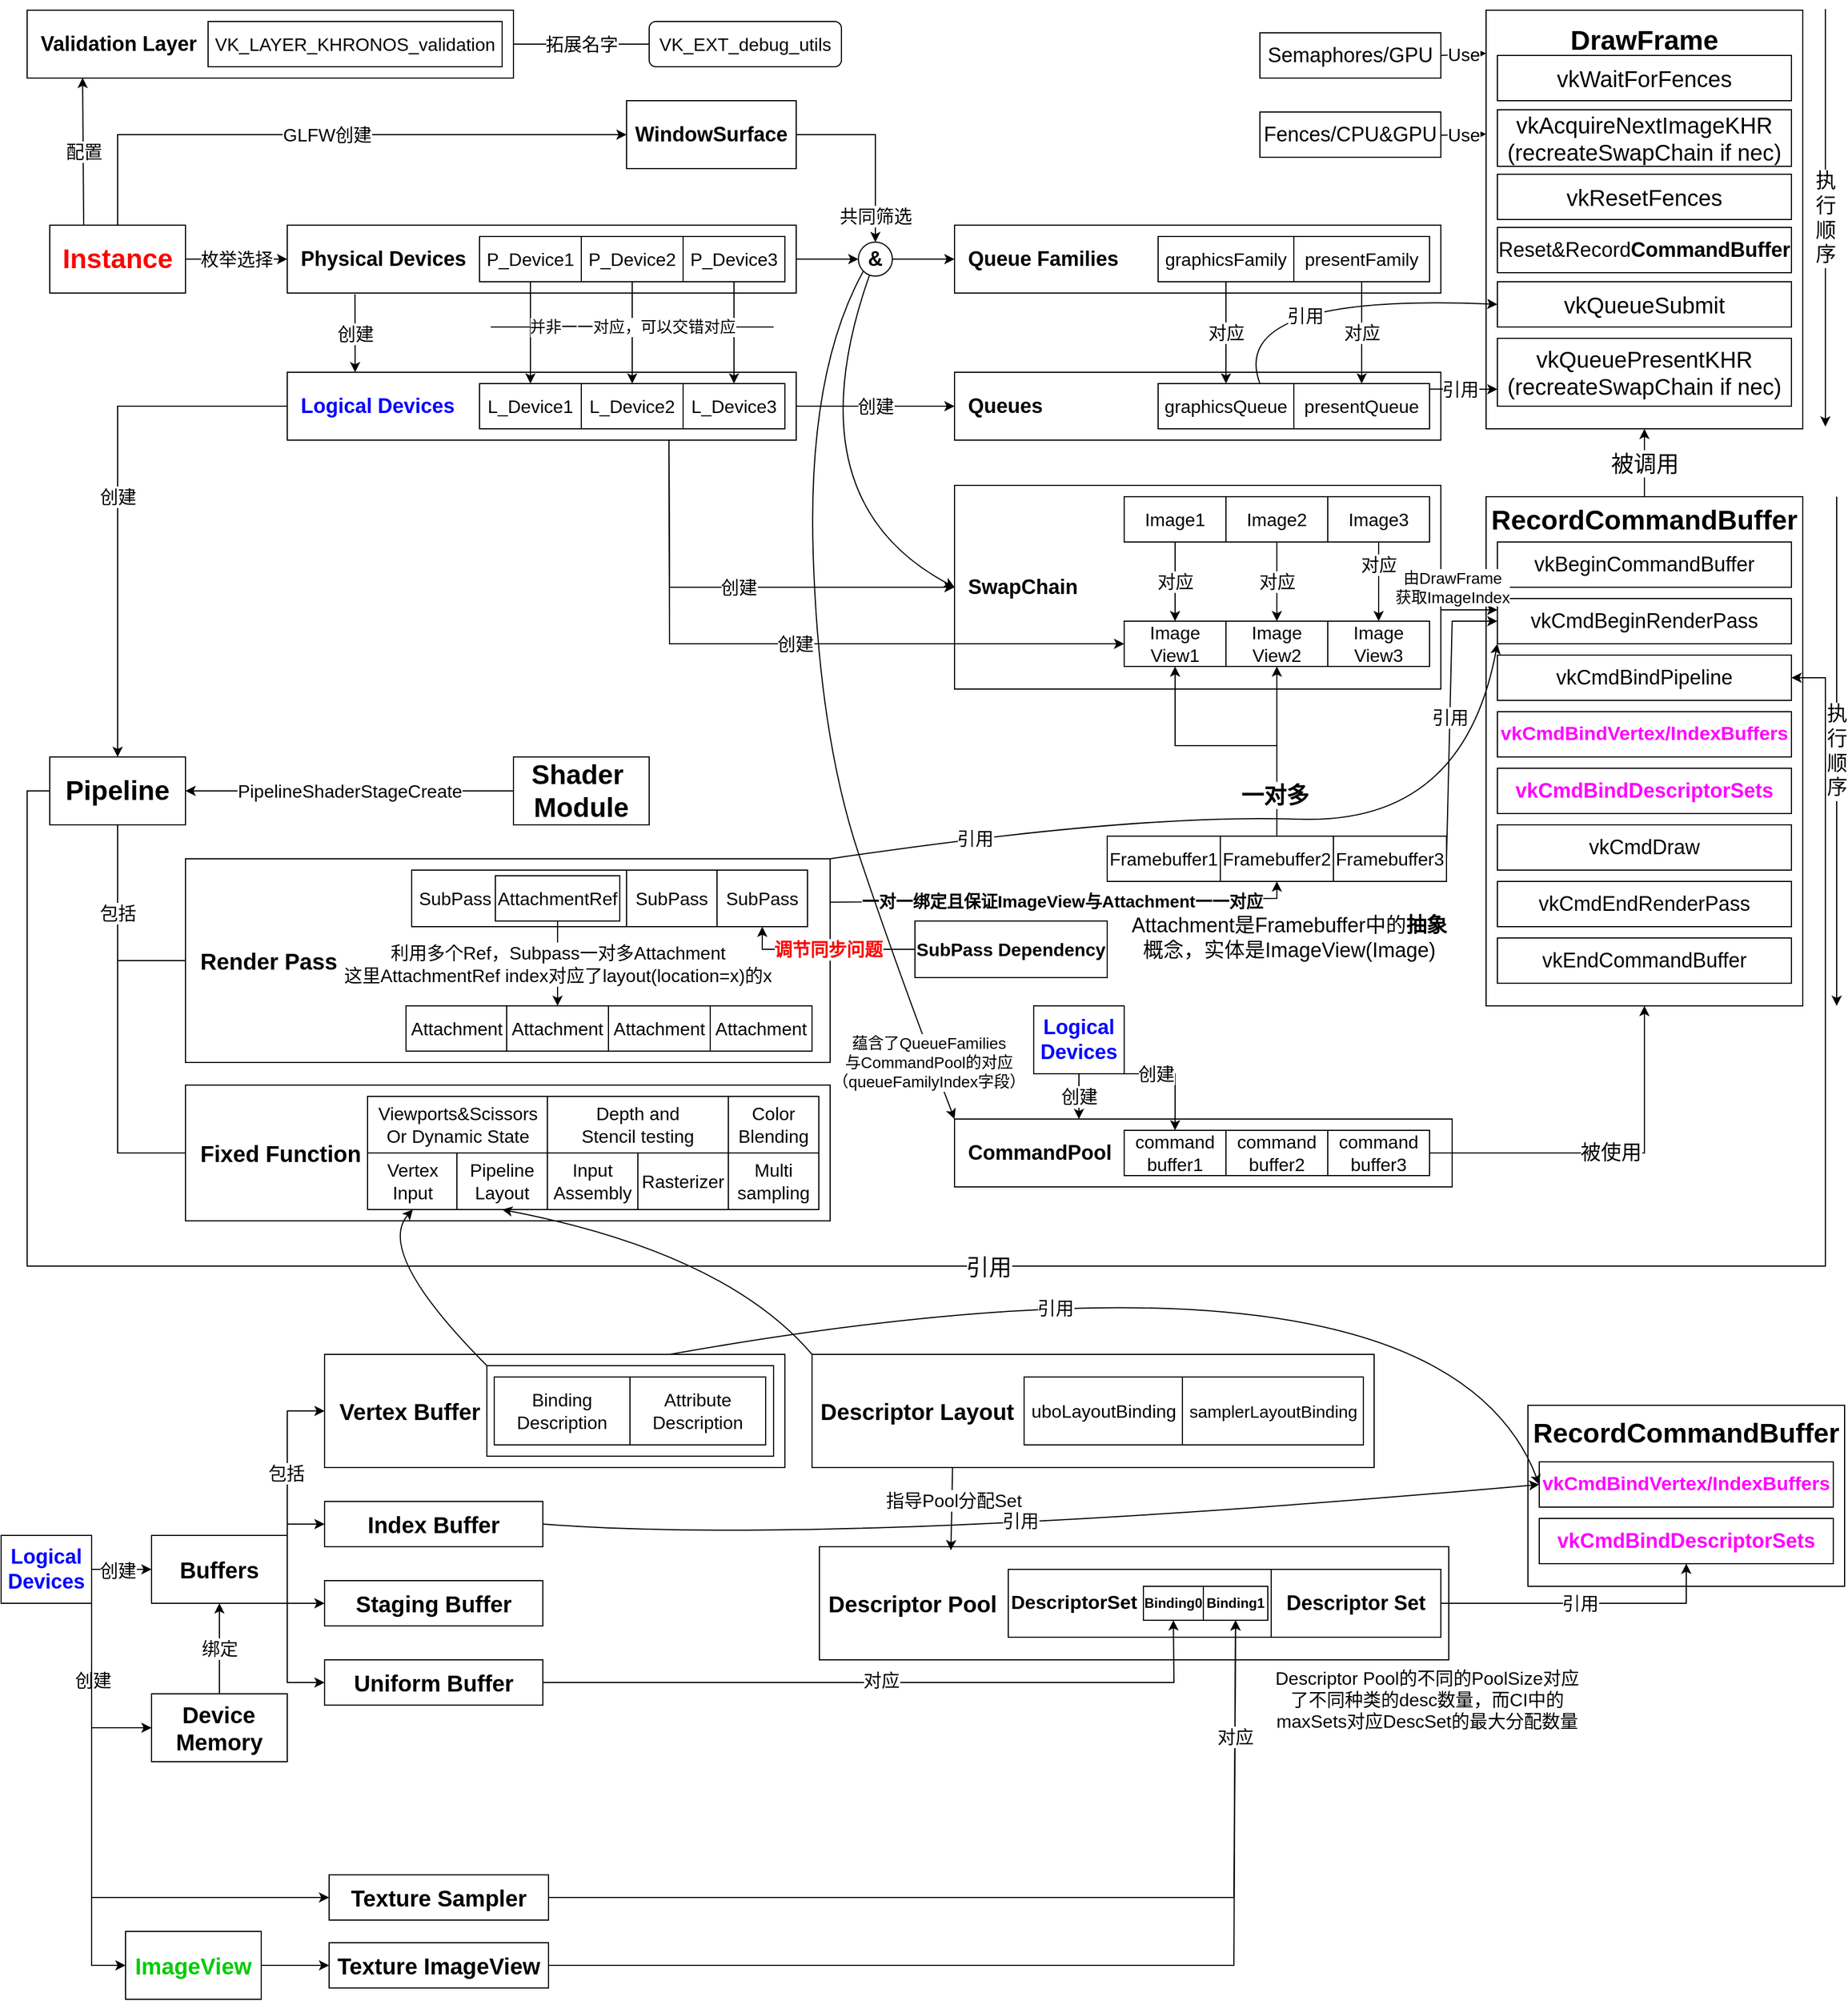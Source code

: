 <mxfile version="27.2.0">
  <diagram name="第 1 页" id="53WiEm2vT8FHzI7acW-v">
    <mxGraphModel dx="778" dy="506" grid="1" gridSize="10" guides="1" tooltips="1" connect="1" arrows="1" fold="1" page="1" pageScale="1" pageWidth="827" pageHeight="1169" math="0" shadow="0">
      <root>
        <mxCell id="0" />
        <mxCell id="1" parent="0" />
        <mxCell id="_NaJRBJx3cUUijE6ddpo-1" value="&lt;b&gt;&lt;font style=&quot;font-size: 24px; color: rgb(255, 0, 0);&quot;&gt;Instance&lt;/font&gt;&lt;/b&gt;" style="rounded=0;whiteSpace=wrap;html=1;" vertex="1" parent="1">
          <mxGeometry x="53" y="212" width="120" height="60" as="geometry" />
        </mxCell>
        <mxCell id="_NaJRBJx3cUUijE6ddpo-2" value="&lt;b&gt;&lt;font style=&quot;font-size: 18px;&quot;&gt;&amp;nbsp; Validation Layer&lt;/font&gt;&lt;/b&gt;" style="rounded=0;whiteSpace=wrap;html=1;align=left;" vertex="1" parent="1">
          <mxGeometry x="33" y="22" width="430" height="60" as="geometry" />
        </mxCell>
        <mxCell id="_NaJRBJx3cUUijE6ddpo-3" value="&lt;font style=&quot;font-size: 16px;&quot;&gt;VK_LAYER_KHRONOS_validation&lt;/font&gt;" style="rounded=0;whiteSpace=wrap;html=1;" vertex="1" parent="1">
          <mxGeometry x="193" y="32" width="260" height="40" as="geometry" />
        </mxCell>
        <mxCell id="_NaJRBJx3cUUijE6ddpo-4" value="&lt;font style=&quot;font-size: 16px;&quot;&gt;配置&lt;/font&gt;" style="endArrow=classic;html=1;rounded=0;exitX=0.25;exitY=0;exitDx=0;exitDy=0;entryX=0.114;entryY=0.996;entryDx=0;entryDy=0;entryPerimeter=0;" edge="1" parent="1" source="_NaJRBJx3cUUijE6ddpo-1" target="_NaJRBJx3cUUijE6ddpo-2">
          <mxGeometry width="50" height="50" relative="1" as="geometry">
            <mxPoint x="243" y="412" as="sourcePoint" />
            <mxPoint x="113" y="162" as="targetPoint" />
            <Array as="points" />
          </mxGeometry>
        </mxCell>
        <mxCell id="_NaJRBJx3cUUijE6ddpo-5" value="&lt;font style=&quot;font-size: 16px;&quot;&gt;VK_EXT_debug_utils&lt;/font&gt;" style="rounded=1;whiteSpace=wrap;html=1;" vertex="1" parent="1">
          <mxGeometry x="583" y="32" width="170" height="40" as="geometry" />
        </mxCell>
        <mxCell id="_NaJRBJx3cUUijE6ddpo-6" value="&lt;font style=&quot;font-size: 16px;&quot;&gt;拓展名字&lt;/font&gt;" style="endArrow=none;html=1;rounded=0;entryX=0;entryY=0.5;entryDx=0;entryDy=0;exitX=1;exitY=0.5;exitDx=0;exitDy=0;" edge="1" parent="1" source="_NaJRBJx3cUUijE6ddpo-2" target="_NaJRBJx3cUUijE6ddpo-5">
          <mxGeometry width="50" height="50" relative="1" as="geometry">
            <mxPoint x="443" y="322" as="sourcePoint" />
            <mxPoint x="493" y="272" as="targetPoint" />
          </mxGeometry>
        </mxCell>
        <mxCell id="_NaJRBJx3cUUijE6ddpo-7" value="&lt;font style=&quot;font-size: 18px;&quot;&gt;&lt;b&gt;&amp;nbsp; Physical Devices&lt;/b&gt;&lt;/font&gt;" style="rounded=0;whiteSpace=wrap;html=1;align=left;" vertex="1" parent="1">
          <mxGeometry x="263" y="212" width="450" height="60" as="geometry" />
        </mxCell>
        <mxCell id="_NaJRBJx3cUUijE6ddpo-8" value="&lt;font style=&quot;font-size: 16px;&quot;&gt;枚举选择&lt;/font&gt;" style="endArrow=classic;html=1;rounded=0;exitX=1;exitY=0.5;exitDx=0;exitDy=0;entryX=0;entryY=0.5;entryDx=0;entryDy=0;" edge="1" parent="1" source="_NaJRBJx3cUUijE6ddpo-1" target="_NaJRBJx3cUUijE6ddpo-7">
          <mxGeometry width="50" height="50" relative="1" as="geometry">
            <mxPoint x="433" y="472" as="sourcePoint" />
            <mxPoint x="483" y="422" as="targetPoint" />
            <mxPoint as="offset" />
          </mxGeometry>
        </mxCell>
        <mxCell id="_NaJRBJx3cUUijE6ddpo-9" value="&lt;font style=&quot;font-size: 16px;&quot;&gt;P_Device1&lt;/font&gt;" style="rounded=0;whiteSpace=wrap;html=1;" vertex="1" parent="1">
          <mxGeometry x="433" y="222" width="90" height="40" as="geometry" />
        </mxCell>
        <mxCell id="_NaJRBJx3cUUijE6ddpo-10" value="&lt;font style=&quot;font-size: 16px;&quot;&gt;P_Device2&lt;/font&gt;" style="rounded=0;whiteSpace=wrap;html=1;" vertex="1" parent="1">
          <mxGeometry x="523" y="222" width="90" height="40" as="geometry" />
        </mxCell>
        <mxCell id="_NaJRBJx3cUUijE6ddpo-11" value="&lt;font style=&quot;font-size: 16px;&quot;&gt;P_Device3&lt;/font&gt;" style="rounded=0;whiteSpace=wrap;html=1;" vertex="1" parent="1">
          <mxGeometry x="613" y="222" width="90" height="40" as="geometry" />
        </mxCell>
        <mxCell id="_NaJRBJx3cUUijE6ddpo-12" value="&lt;font style=&quot;font-size: 18px; color: light-dark(rgb(0, 0, 255), rgb(237, 237, 237));&quot;&gt;&lt;b style=&quot;&quot;&gt;&amp;nbsp; Logical Devices&lt;/b&gt;&lt;/font&gt;" style="rounded=0;whiteSpace=wrap;html=1;align=left;" vertex="1" parent="1">
          <mxGeometry x="263" y="342" width="450" height="60" as="geometry" />
        </mxCell>
        <mxCell id="_NaJRBJx3cUUijE6ddpo-13" value="&lt;font style=&quot;font-size: 16px;&quot;&gt;L_Device1&lt;/font&gt;" style="rounded=0;whiteSpace=wrap;html=1;" vertex="1" parent="1">
          <mxGeometry x="433" y="352" width="90" height="40" as="geometry" />
        </mxCell>
        <mxCell id="_NaJRBJx3cUUijE6ddpo-14" value="&lt;font style=&quot;font-size: 16px;&quot;&gt;L_Device2&lt;/font&gt;" style="rounded=0;whiteSpace=wrap;html=1;" vertex="1" parent="1">
          <mxGeometry x="523" y="352" width="90" height="40" as="geometry" />
        </mxCell>
        <mxCell id="_NaJRBJx3cUUijE6ddpo-15" value="&lt;font style=&quot;font-size: 16px;&quot;&gt;L_Device3&lt;/font&gt;" style="rounded=0;whiteSpace=wrap;html=1;" vertex="1" parent="1">
          <mxGeometry x="613" y="352" width="90" height="40" as="geometry" />
        </mxCell>
        <mxCell id="_NaJRBJx3cUUijE6ddpo-16" value="" style="endArrow=classic;html=1;rounded=0;exitX=0.5;exitY=1;exitDx=0;exitDy=0;entryX=0.5;entryY=0;entryDx=0;entryDy=0;" edge="1" parent="1" source="_NaJRBJx3cUUijE6ddpo-9" target="_NaJRBJx3cUUijE6ddpo-13">
          <mxGeometry width="50" height="50" relative="1" as="geometry">
            <mxPoint x="463" y="582" as="sourcePoint" />
            <mxPoint x="513" y="532" as="targetPoint" />
          </mxGeometry>
        </mxCell>
        <mxCell id="_NaJRBJx3cUUijE6ddpo-17" value="" style="endArrow=classic;html=1;rounded=0;exitX=0.5;exitY=1;exitDx=0;exitDy=0;entryX=0.5;entryY=0;entryDx=0;entryDy=0;" edge="1" parent="1" source="_NaJRBJx3cUUijE6ddpo-10" target="_NaJRBJx3cUUijE6ddpo-14">
          <mxGeometry width="50" height="50" relative="1" as="geometry">
            <mxPoint x="523" y="322" as="sourcePoint" />
            <mxPoint x="523" y="412" as="targetPoint" />
          </mxGeometry>
        </mxCell>
        <mxCell id="_NaJRBJx3cUUijE6ddpo-18" value="" style="endArrow=classic;html=1;rounded=0;exitX=0.5;exitY=1;exitDx=0;exitDy=0;entryX=0.5;entryY=0;entryDx=0;entryDy=0;" edge="1" parent="1" source="_NaJRBJx3cUUijE6ddpo-11" target="_NaJRBJx3cUUijE6ddpo-15">
          <mxGeometry width="50" height="50" relative="1" as="geometry">
            <mxPoint x="633" y="322" as="sourcePoint" />
            <mxPoint x="633" y="412" as="targetPoint" />
          </mxGeometry>
        </mxCell>
        <mxCell id="_NaJRBJx3cUUijE6ddpo-19" value="&lt;font style=&quot;font-size: 14px;&quot;&gt;并非一一对应，可以交错对应&lt;/font&gt;" style="endArrow=none;html=1;rounded=0;" edge="1" parent="1">
          <mxGeometry width="50" height="50" relative="1" as="geometry">
            <mxPoint x="443" y="302" as="sourcePoint" />
            <mxPoint x="693" y="302" as="targetPoint" />
          </mxGeometry>
        </mxCell>
        <mxCell id="_NaJRBJx3cUUijE6ddpo-20" value="&lt;font style=&quot;font-size: 16px;&quot;&gt;创建&lt;/font&gt;" style="endArrow=classic;html=1;rounded=0;exitX=0.133;exitY=1.017;exitDx=0;exitDy=0;exitPerimeter=0;" edge="1" parent="1" source="_NaJRBJx3cUUijE6ddpo-7">
          <mxGeometry width="50" height="50" relative="1" as="geometry">
            <mxPoint x="473" y="522" as="sourcePoint" />
            <mxPoint x="323" y="342" as="targetPoint" />
          </mxGeometry>
        </mxCell>
        <mxCell id="_NaJRBJx3cUUijE6ddpo-21" value="&lt;font style=&quot;font-size: 18px;&quot;&gt;&lt;b&gt;&amp;nbsp; Queue Families&lt;/b&gt;&lt;/font&gt;" style="rounded=0;whiteSpace=wrap;html=1;align=left;" vertex="1" parent="1">
          <mxGeometry x="853" y="212" width="430" height="60" as="geometry" />
        </mxCell>
        <mxCell id="_NaJRBJx3cUUijE6ddpo-22" value="&lt;font style=&quot;font-size: 16px;&quot;&gt;graphicsFamily&lt;/font&gt;" style="rounded=0;whiteSpace=wrap;html=1;" vertex="1" parent="1">
          <mxGeometry x="1033" y="222" width="120" height="40" as="geometry" />
        </mxCell>
        <mxCell id="_NaJRBJx3cUUijE6ddpo-23" value="&lt;font style=&quot;font-size: 16px;&quot;&gt;presentFamily&lt;/font&gt;" style="rounded=0;whiteSpace=wrap;html=1;" vertex="1" parent="1">
          <mxGeometry x="1153" y="222" width="120" height="40" as="geometry" />
        </mxCell>
        <mxCell id="_NaJRBJx3cUUijE6ddpo-24" value="" style="endArrow=classic;html=1;rounded=0;exitX=1;exitY=0.5;exitDx=0;exitDy=0;entryX=0;entryY=0.5;entryDx=0;entryDy=0;" edge="1" parent="1" source="_NaJRBJx3cUUijE6ddpo-41" target="_NaJRBJx3cUUijE6ddpo-21">
          <mxGeometry width="50" height="50" relative="1" as="geometry">
            <mxPoint x="733" y="562" as="sourcePoint" />
            <mxPoint x="783" y="512" as="targetPoint" />
          </mxGeometry>
        </mxCell>
        <mxCell id="_NaJRBJx3cUUijE6ddpo-25" value="&lt;font style=&quot;font-size: 18px;&quot;&gt;&lt;b&gt;&amp;nbsp; Queues&lt;/b&gt;&lt;/font&gt;" style="rounded=0;whiteSpace=wrap;html=1;align=left;" vertex="1" parent="1">
          <mxGeometry x="853" y="342" width="430" height="60" as="geometry" />
        </mxCell>
        <mxCell id="_NaJRBJx3cUUijE6ddpo-26" value="&lt;font style=&quot;font-size: 16px;&quot;&gt;创建&lt;/font&gt;" style="endArrow=classic;html=1;rounded=0;exitX=1;exitY=0.5;exitDx=0;exitDy=0;entryX=0;entryY=0.5;entryDx=0;entryDy=0;" edge="1" parent="1" source="_NaJRBJx3cUUijE6ddpo-12" target="_NaJRBJx3cUUijE6ddpo-25">
          <mxGeometry width="50" height="50" relative="1" as="geometry">
            <mxPoint x="923" y="562" as="sourcePoint" />
            <mxPoint x="973" y="512" as="targetPoint" />
          </mxGeometry>
        </mxCell>
        <mxCell id="_NaJRBJx3cUUijE6ddpo-27" value="&lt;font style=&quot;font-size: 16px;&quot;&gt;graphicsQueue&lt;/font&gt;" style="rounded=0;whiteSpace=wrap;html=1;" vertex="1" parent="1">
          <mxGeometry x="1033" y="352" width="120" height="40" as="geometry" />
        </mxCell>
        <mxCell id="_NaJRBJx3cUUijE6ddpo-28" value="&lt;font style=&quot;font-size: 16px;&quot;&gt;presentQueue&lt;/font&gt;" style="rounded=0;whiteSpace=wrap;html=1;" vertex="1" parent="1">
          <mxGeometry x="1153" y="352" width="120" height="40" as="geometry" />
        </mxCell>
        <mxCell id="_NaJRBJx3cUUijE6ddpo-29" value="&lt;font style=&quot;font-size: 16px;&quot;&gt;对应&lt;/font&gt;" style="endArrow=classic;html=1;rounded=0;exitX=0.5;exitY=1;exitDx=0;exitDy=0;entryX=0.5;entryY=0;entryDx=0;entryDy=0;" edge="1" parent="1" source="_NaJRBJx3cUUijE6ddpo-22" target="_NaJRBJx3cUUijE6ddpo-27">
          <mxGeometry width="50" height="50" relative="1" as="geometry">
            <mxPoint x="1003" y="542" as="sourcePoint" />
            <mxPoint x="1053" y="492" as="targetPoint" />
          </mxGeometry>
        </mxCell>
        <mxCell id="_NaJRBJx3cUUijE6ddpo-30" value="&lt;font style=&quot;font-size: 16px;&quot;&gt;对应&lt;/font&gt;" style="endArrow=classic;html=1;rounded=0;exitX=0.5;exitY=1;exitDx=0;exitDy=0;entryX=0.5;entryY=0;entryDx=0;entryDy=0;" edge="1" parent="1" source="_NaJRBJx3cUUijE6ddpo-23" target="_NaJRBJx3cUUijE6ddpo-28">
          <mxGeometry width="50" height="50" relative="1" as="geometry">
            <mxPoint x="1123" y="302" as="sourcePoint" />
            <mxPoint x="1123" y="392" as="targetPoint" />
          </mxGeometry>
        </mxCell>
        <mxCell id="_NaJRBJx3cUUijE6ddpo-31" value="&lt;font style=&quot;font-size: 18px;&quot;&gt;&lt;b&gt;&amp;nbsp; SwapChain&lt;/b&gt;&lt;/font&gt;" style="rounded=0;whiteSpace=wrap;html=1;align=left;" vertex="1" parent="1">
          <mxGeometry x="853" y="442" width="430" height="180" as="geometry" />
        </mxCell>
        <mxCell id="_NaJRBJx3cUUijE6ddpo-32" value="&lt;font style=&quot;font-size: 16px;&quot;&gt;Image1&lt;/font&gt;" style="rounded=0;whiteSpace=wrap;html=1;" vertex="1" parent="1">
          <mxGeometry x="1003" y="452" width="90" height="40" as="geometry" />
        </mxCell>
        <mxCell id="_NaJRBJx3cUUijE6ddpo-33" value="&lt;font style=&quot;font-size: 16px;&quot;&gt;Image2&lt;/font&gt;" style="rounded=0;whiteSpace=wrap;html=1;" vertex="1" parent="1">
          <mxGeometry x="1093" y="452" width="90" height="40" as="geometry" />
        </mxCell>
        <mxCell id="_NaJRBJx3cUUijE6ddpo-34" value="&lt;font style=&quot;font-size: 16px;&quot;&gt;Image3&lt;/font&gt;" style="rounded=0;whiteSpace=wrap;html=1;" vertex="1" parent="1">
          <mxGeometry x="1183" y="452" width="90" height="40" as="geometry" />
        </mxCell>
        <mxCell id="_NaJRBJx3cUUijE6ddpo-35" value="&lt;font style=&quot;font-size: 18px;&quot;&gt;&lt;b&gt;WindowSurface&lt;/b&gt;&lt;/font&gt;" style="rounded=0;whiteSpace=wrap;html=1;" vertex="1" parent="1">
          <mxGeometry x="563" y="102" width="150" height="60" as="geometry" />
        </mxCell>
        <mxCell id="_NaJRBJx3cUUijE6ddpo-36" value="&lt;font style=&quot;font-size: 16px;&quot;&gt;GLFW创建&lt;/font&gt;" style="endArrow=classic;html=1;rounded=0;entryX=0;entryY=0.5;entryDx=0;entryDy=0;exitX=0.5;exitY=0;exitDx=0;exitDy=0;" edge="1" parent="1" source="_NaJRBJx3cUUijE6ddpo-1" target="_NaJRBJx3cUUijE6ddpo-35">
          <mxGeometry width="50" height="50" relative="1" as="geometry">
            <mxPoint x="373" y="242" as="sourcePoint" />
            <mxPoint x="423" y="192" as="targetPoint" />
            <Array as="points">
              <mxPoint x="113" y="132" />
            </Array>
          </mxGeometry>
        </mxCell>
        <mxCell id="_NaJRBJx3cUUijE6ddpo-37" value="" style="curved=1;endArrow=classic;html=1;rounded=0;entryX=0;entryY=0.5;entryDx=0;entryDy=0;" edge="1" parent="1" target="_NaJRBJx3cUUijE6ddpo-31">
          <mxGeometry width="50" height="50" relative="1" as="geometry">
            <mxPoint x="783" y="242" as="sourcePoint" />
            <mxPoint x="773" y="402" as="targetPoint" />
            <Array as="points">
              <mxPoint x="703" y="452" />
            </Array>
          </mxGeometry>
        </mxCell>
        <mxCell id="_NaJRBJx3cUUijE6ddpo-38" value="" style="endArrow=classic;html=1;rounded=0;exitX=1;exitY=0.5;exitDx=0;exitDy=0;entryX=0.5;entryY=0;entryDx=0;entryDy=0;" edge="1" parent="1" source="_NaJRBJx3cUUijE6ddpo-35" target="_NaJRBJx3cUUijE6ddpo-41">
          <mxGeometry width="50" height="50" relative="1" as="geometry">
            <mxPoint x="743" y="362" as="sourcePoint" />
            <mxPoint x="793" y="312" as="targetPoint" />
            <Array as="points">
              <mxPoint x="783" y="132" />
            </Array>
          </mxGeometry>
        </mxCell>
        <mxCell id="_NaJRBJx3cUUijE6ddpo-39" value="&lt;font style=&quot;font-size: 16px;&quot;&gt;共同筛选&lt;/font&gt;" style="edgeLabel;html=1;align=center;verticalAlign=middle;resizable=0;points=[];" vertex="1" connectable="0" parent="_NaJRBJx3cUUijE6ddpo-38">
          <mxGeometry x="0.721" relative="1" as="geometry">
            <mxPoint as="offset" />
          </mxGeometry>
        </mxCell>
        <mxCell id="_NaJRBJx3cUUijE6ddpo-40" value="" style="endArrow=classic;html=1;rounded=0;exitX=1;exitY=0.5;exitDx=0;exitDy=0;entryX=0;entryY=0.5;entryDx=0;entryDy=0;" edge="1" parent="1" source="_NaJRBJx3cUUijE6ddpo-7" target="_NaJRBJx3cUUijE6ddpo-41">
          <mxGeometry width="50" height="50" relative="1" as="geometry">
            <mxPoint x="713" y="242" as="sourcePoint" />
            <mxPoint x="853" y="242" as="targetPoint" />
          </mxGeometry>
        </mxCell>
        <mxCell id="_NaJRBJx3cUUijE6ddpo-41" value="&lt;b&gt;&lt;font style=&quot;font-size: 18px;&quot;&gt;&amp;amp;&lt;/font&gt;&lt;/b&gt;" style="ellipse;whiteSpace=wrap;html=1;aspect=fixed;" vertex="1" parent="1">
          <mxGeometry x="768" y="227" width="30" height="30" as="geometry" />
        </mxCell>
        <mxCell id="_NaJRBJx3cUUijE6ddpo-42" value="&lt;font style=&quot;font-size: 16px;&quot;&gt;创建&lt;/font&gt;" style="endArrow=classic;html=1;rounded=0;exitX=0.75;exitY=1;exitDx=0;exitDy=0;entryX=0;entryY=0.5;entryDx=0;entryDy=0;" edge="1" parent="1" source="_NaJRBJx3cUUijE6ddpo-12" target="_NaJRBJx3cUUijE6ddpo-31">
          <mxGeometry width="50" height="50" relative="1" as="geometry">
            <mxPoint x="703" y="452" as="sourcePoint" />
            <mxPoint x="753" y="402" as="targetPoint" />
            <Array as="points">
              <mxPoint x="601" y="532" />
            </Array>
          </mxGeometry>
        </mxCell>
        <mxCell id="_NaJRBJx3cUUijE6ddpo-43" value="&lt;font style=&quot;font-size: 16px;&quot;&gt;Image&lt;br&gt;View1&lt;/font&gt;" style="rounded=0;whiteSpace=wrap;html=1;" vertex="1" parent="1">
          <mxGeometry x="1003" y="562" width="90" height="40" as="geometry" />
        </mxCell>
        <mxCell id="_NaJRBJx3cUUijE6ddpo-44" value="&lt;font style=&quot;font-size: 16px;&quot;&gt;Image&lt;br&gt;View2&lt;/font&gt;" style="rounded=0;whiteSpace=wrap;html=1;" vertex="1" parent="1">
          <mxGeometry x="1093" y="562" width="90" height="40" as="geometry" />
        </mxCell>
        <mxCell id="_NaJRBJx3cUUijE6ddpo-45" value="&lt;font style=&quot;font-size: 16px;&quot;&gt;Image&lt;br&gt;View3&lt;/font&gt;" style="rounded=0;whiteSpace=wrap;html=1;" vertex="1" parent="1">
          <mxGeometry x="1183" y="562" width="90" height="40" as="geometry" />
        </mxCell>
        <mxCell id="_NaJRBJx3cUUijE6ddpo-46" value="&lt;font style=&quot;font-size: 16px;&quot;&gt;创建&lt;/font&gt;" style="endArrow=classic;html=1;rounded=0;exitX=0.75;exitY=1;exitDx=0;exitDy=0;entryX=0;entryY=0.5;entryDx=0;entryDy=0;" edge="1" parent="1" source="_NaJRBJx3cUUijE6ddpo-12" target="_NaJRBJx3cUUijE6ddpo-43">
          <mxGeometry width="50" height="50" relative="1" as="geometry">
            <mxPoint x="763" y="622" as="sourcePoint" />
            <mxPoint x="813" y="572" as="targetPoint" />
            <Array as="points">
              <mxPoint x="601" y="582" />
            </Array>
          </mxGeometry>
        </mxCell>
        <mxCell id="_NaJRBJx3cUUijE6ddpo-47" value="&lt;font style=&quot;font-size: 16px;&quot;&gt;对应&lt;/font&gt;" style="endArrow=classic;html=1;rounded=0;exitX=0.5;exitY=1;exitDx=0;exitDy=0;entryX=0.5;entryY=0;entryDx=0;entryDy=0;" edge="1" parent="1" source="_NaJRBJx3cUUijE6ddpo-32" target="_NaJRBJx3cUUijE6ddpo-43">
          <mxGeometry width="50" height="50" relative="1" as="geometry">
            <mxPoint x="1033" y="622" as="sourcePoint" />
            <mxPoint x="1083" y="572" as="targetPoint" />
          </mxGeometry>
        </mxCell>
        <mxCell id="_NaJRBJx3cUUijE6ddpo-48" value="&lt;font style=&quot;font-size: 16px;&quot;&gt;对应&lt;/font&gt;" style="endArrow=classic;html=1;rounded=0;exitX=0.5;exitY=1;exitDx=0;exitDy=0;entryX=0.5;entryY=0;entryDx=0;entryDy=0;" edge="1" parent="1" source="_NaJRBJx3cUUijE6ddpo-33" target="_NaJRBJx3cUUijE6ddpo-44">
          <mxGeometry width="50" height="50" relative="1" as="geometry">
            <mxPoint x="1073" y="502" as="sourcePoint" />
            <mxPoint x="1073" y="572" as="targetPoint" />
          </mxGeometry>
        </mxCell>
        <mxCell id="_NaJRBJx3cUUijE6ddpo-49" value="&lt;font style=&quot;font-size: 16px;&quot;&gt;对应&lt;/font&gt;" style="endArrow=classic;html=1;rounded=0;exitX=0.5;exitY=1;exitDx=0;exitDy=0;entryX=0.5;entryY=0;entryDx=0;entryDy=0;" edge="1" parent="1" source="_NaJRBJx3cUUijE6ddpo-34" target="_NaJRBJx3cUUijE6ddpo-45">
          <mxGeometry x="-0.429" width="50" height="50" relative="1" as="geometry">
            <mxPoint x="1143" y="502" as="sourcePoint" />
            <mxPoint x="1143" y="572" as="targetPoint" />
            <mxPoint as="offset" />
          </mxGeometry>
        </mxCell>
        <mxCell id="_NaJRBJx3cUUijE6ddpo-50" value="&lt;b&gt;&lt;font style=&quot;font-size: 24px; color: rgb(0, 0, 0);&quot;&gt;Pipeline&lt;/font&gt;&lt;/b&gt;" style="rounded=0;whiteSpace=wrap;html=1;" vertex="1" parent="1">
          <mxGeometry x="53" y="682" width="120" height="60" as="geometry" />
        </mxCell>
        <mxCell id="_NaJRBJx3cUUijE6ddpo-51" value="&lt;font style=&quot;font-size: 16px;&quot;&gt;创建&lt;/font&gt;" style="endArrow=classic;html=1;rounded=0;exitX=0;exitY=0.5;exitDx=0;exitDy=0;entryX=0.5;entryY=0;entryDx=0;entryDy=0;" edge="1" parent="1" source="_NaJRBJx3cUUijE6ddpo-12" target="_NaJRBJx3cUUijE6ddpo-50">
          <mxGeometry width="50" height="50" relative="1" as="geometry">
            <mxPoint x="343" y="662" as="sourcePoint" />
            <mxPoint x="393" y="612" as="targetPoint" />
            <Array as="points">
              <mxPoint x="113" y="372" />
            </Array>
          </mxGeometry>
        </mxCell>
        <mxCell id="_NaJRBJx3cUUijE6ddpo-52" value="&lt;font style=&quot;font-size: 24px;&quot;&gt;&lt;b&gt;Shader&amp;nbsp;&lt;br&gt;Module&lt;/b&gt;&lt;/font&gt;" style="rounded=0;whiteSpace=wrap;html=1;" vertex="1" parent="1">
          <mxGeometry x="463" y="682" width="120" height="60" as="geometry" />
        </mxCell>
        <mxCell id="_NaJRBJx3cUUijE6ddpo-53" value="&lt;font style=&quot;font-size: 16px;&quot;&gt;PipelineShaderStageCreate&lt;/font&gt;" style="endArrow=classic;html=1;rounded=0;exitX=0;exitY=0.5;exitDx=0;exitDy=0;entryX=1;entryY=0.5;entryDx=0;entryDy=0;" edge="1" parent="1" source="_NaJRBJx3cUUijE6ddpo-52" target="_NaJRBJx3cUUijE6ddpo-50">
          <mxGeometry width="50" height="50" relative="1" as="geometry">
            <mxPoint x="343" y="652" as="sourcePoint" />
            <mxPoint x="393" y="602" as="targetPoint" />
          </mxGeometry>
        </mxCell>
        <mxCell id="_NaJRBJx3cUUijE6ddpo-54" value="&lt;font style=&quot;font-size: 20px;&quot;&gt;&lt;b style=&quot;&quot;&gt;&amp;nbsp; Fixed Function&lt;/b&gt;&lt;/font&gt;" style="rounded=0;whiteSpace=wrap;html=1;align=left;" vertex="1" parent="1">
          <mxGeometry x="173" y="972" width="570" height="120" as="geometry" />
        </mxCell>
        <mxCell id="_NaJRBJx3cUUijE6ddpo-55" value="&lt;b&gt;&lt;font style=&quot;font-size: 20px;&quot;&gt;&amp;nbsp; Render Pass&lt;/font&gt;&lt;/b&gt;" style="rounded=0;whiteSpace=wrap;html=1;align=left;" vertex="1" parent="1">
          <mxGeometry x="173" y="772" width="570" height="180" as="geometry" />
        </mxCell>
        <mxCell id="_NaJRBJx3cUUijE6ddpo-56" value="" style="endArrow=none;html=1;rounded=0;exitX=0.5;exitY=1;exitDx=0;exitDy=0;entryX=0;entryY=0.5;entryDx=0;entryDy=0;" edge="1" parent="1" source="_NaJRBJx3cUUijE6ddpo-50" target="_NaJRBJx3cUUijE6ddpo-55">
          <mxGeometry width="50" height="50" relative="1" as="geometry">
            <mxPoint x="333" y="742" as="sourcePoint" />
            <mxPoint x="113" y="1002" as="targetPoint" />
            <Array as="points">
              <mxPoint x="113" y="862" />
            </Array>
          </mxGeometry>
        </mxCell>
        <mxCell id="_NaJRBJx3cUUijE6ddpo-57" value="&lt;font style=&quot;font-size: 16px;&quot;&gt;包括&lt;/font&gt;" style="endArrow=none;html=1;rounded=0;exitX=0.5;exitY=1;exitDx=0;exitDy=0;entryX=0;entryY=0.5;entryDx=0;entryDy=0;" edge="1" parent="1" source="_NaJRBJx3cUUijE6ddpo-50" target="_NaJRBJx3cUUijE6ddpo-54">
          <mxGeometry x="-0.556" width="50" height="50" relative="1" as="geometry">
            <mxPoint x="333" y="742" as="sourcePoint" />
            <mxPoint x="383" y="692" as="targetPoint" />
            <Array as="points">
              <mxPoint x="113" y="1032" />
            </Array>
            <mxPoint as="offset" />
          </mxGeometry>
        </mxCell>
        <mxCell id="_NaJRBJx3cUUijE6ddpo-58" value="&lt;font style=&quot;font-size: 16px;&quot;&gt;Vertex&lt;br&gt;Input&lt;/font&gt;" style="rounded=0;whiteSpace=wrap;html=1;" vertex="1" parent="1">
          <mxGeometry x="334" y="1032" width="80" height="50" as="geometry" />
        </mxCell>
        <mxCell id="_NaJRBJx3cUUijE6ddpo-59" value="&lt;font style=&quot;font-size: 16px;&quot;&gt;Pipeline&lt;br&gt;Layout&lt;/font&gt;" style="rounded=0;whiteSpace=wrap;html=1;" vertex="1" parent="1">
          <mxGeometry x="413" y="1032" width="80" height="50" as="geometry" />
        </mxCell>
        <mxCell id="_NaJRBJx3cUUijE6ddpo-60" value="&lt;font style=&quot;font-size: 16px;&quot;&gt;Input&lt;br&gt;Assembly&lt;/font&gt;" style="rounded=0;whiteSpace=wrap;html=1;" vertex="1" parent="1">
          <mxGeometry x="493" y="1032" width="80" height="50" as="geometry" />
        </mxCell>
        <mxCell id="_NaJRBJx3cUUijE6ddpo-61" value="&lt;font style=&quot;font-size: 16px;&quot;&gt;Viewports&amp;amp;Scissors&lt;br&gt;Or Dynamic State&lt;/font&gt;" style="rounded=0;whiteSpace=wrap;html=1;" vertex="1" parent="1">
          <mxGeometry x="334" y="982" width="160" height="50" as="geometry" />
        </mxCell>
        <mxCell id="_NaJRBJx3cUUijE6ddpo-62" value="&lt;font style=&quot;font-size: 16px;&quot;&gt;Rasterizer&lt;/font&gt;" style="rounded=0;whiteSpace=wrap;html=1;" vertex="1" parent="1">
          <mxGeometry x="573" y="1032" width="80" height="50" as="geometry" />
        </mxCell>
        <mxCell id="_NaJRBJx3cUUijE6ddpo-63" value="&lt;font style=&quot;font-size: 16px;&quot;&gt;Multi&lt;br&gt;sampling&lt;/font&gt;" style="rounded=0;whiteSpace=wrap;html=1;" vertex="1" parent="1">
          <mxGeometry x="653" y="1032" width="80" height="50" as="geometry" />
        </mxCell>
        <mxCell id="_NaJRBJx3cUUijE6ddpo-64" value="&lt;font style=&quot;font-size: 16px;&quot;&gt;Depth and &lt;br&gt;Stencil testing&lt;/font&gt;" style="rounded=0;whiteSpace=wrap;html=1;" vertex="1" parent="1">
          <mxGeometry x="493" y="982" width="160" height="50" as="geometry" />
        </mxCell>
        <mxCell id="_NaJRBJx3cUUijE6ddpo-65" value="&lt;font style=&quot;font-size: 16px;&quot;&gt;Color&lt;br&gt;Blending&lt;/font&gt;" style="rounded=0;whiteSpace=wrap;html=1;" vertex="1" parent="1">
          <mxGeometry x="653" y="982" width="80" height="50" as="geometry" />
        </mxCell>
        <mxCell id="_NaJRBJx3cUUijE6ddpo-66" value="&lt;font style=&quot;font-size: 16px;&quot;&gt;&amp;nbsp;SubPass&lt;/font&gt;" style="rounded=0;whiteSpace=wrap;html=1;align=left;" vertex="1" parent="1">
          <mxGeometry x="373" y="782" width="190" height="50" as="geometry" />
        </mxCell>
        <mxCell id="_NaJRBJx3cUUijE6ddpo-67" value="&lt;font style=&quot;font-size: 16px;&quot;&gt;SubPass&lt;/font&gt;" style="rounded=0;whiteSpace=wrap;html=1;" vertex="1" parent="1">
          <mxGeometry x="563" y="782" width="80" height="50" as="geometry" />
        </mxCell>
        <mxCell id="_NaJRBJx3cUUijE6ddpo-68" value="&lt;font style=&quot;font-size: 16px;&quot;&gt;SubPass&lt;/font&gt;" style="rounded=0;whiteSpace=wrap;html=1;" vertex="1" parent="1">
          <mxGeometry x="643" y="782" width="80" height="50" as="geometry" />
        </mxCell>
        <mxCell id="_NaJRBJx3cUUijE6ddpo-69" value="&lt;font style=&quot;font-size: 16px;&quot;&gt;AttachmentRef&lt;/font&gt;" style="rounded=0;whiteSpace=wrap;html=1;" vertex="1" parent="1">
          <mxGeometry x="447" y="787" width="110" height="40" as="geometry" />
        </mxCell>
        <mxCell id="_NaJRBJx3cUUijE6ddpo-70" value="&lt;font style=&quot;font-size: 16px;&quot;&gt;Attachment&lt;/font&gt;" style="rounded=0;whiteSpace=wrap;html=1;" vertex="1" parent="1">
          <mxGeometry x="368" y="902" width="90" height="40" as="geometry" />
        </mxCell>
        <mxCell id="_NaJRBJx3cUUijE6ddpo-71" value="&lt;font style=&quot;font-size: 16px;&quot;&gt;Attachment&lt;/font&gt;" style="rounded=0;whiteSpace=wrap;html=1;" vertex="1" parent="1">
          <mxGeometry x="457" y="902" width="90" height="40" as="geometry" />
        </mxCell>
        <mxCell id="_NaJRBJx3cUUijE6ddpo-72" value="&lt;font style=&quot;font-size: 16px;&quot;&gt;Attachment&lt;/font&gt;" style="rounded=0;whiteSpace=wrap;html=1;" vertex="1" parent="1">
          <mxGeometry x="547" y="902" width="90" height="40" as="geometry" />
        </mxCell>
        <mxCell id="_NaJRBJx3cUUijE6ddpo-73" value="&lt;font style=&quot;font-size: 16px;&quot;&gt;Attachment&lt;/font&gt;" style="rounded=0;whiteSpace=wrap;html=1;" vertex="1" parent="1">
          <mxGeometry x="637" y="902" width="90" height="40" as="geometry" />
        </mxCell>
        <mxCell id="_NaJRBJx3cUUijE6ddpo-74" value="&lt;font style=&quot;font-size: 16px;&quot;&gt;利用多个Ref，Subpass一对多Attachment&lt;br&gt;这里AttachmentRef index对应了layout(location=x)的x&lt;/font&gt;" style="endArrow=classic;html=1;rounded=0;exitX=0.5;exitY=1;exitDx=0;exitDy=0;" edge="1" parent="1" source="_NaJRBJx3cUUijE6ddpo-69" target="_NaJRBJx3cUUijE6ddpo-71">
          <mxGeometry width="50" height="50" relative="1" as="geometry">
            <mxPoint x="563" y="832" as="sourcePoint" />
            <mxPoint x="613" y="782" as="targetPoint" />
          </mxGeometry>
        </mxCell>
        <mxCell id="_NaJRBJx3cUUijE6ddpo-75" value="&lt;font style=&quot;font-size: 16px;&quot;&gt;&lt;b&gt;SubPass Dependency&lt;/b&gt;&lt;/font&gt;" style="rounded=0;whiteSpace=wrap;html=1;" vertex="1" parent="1">
          <mxGeometry x="818" y="827" width="170" height="50" as="geometry" />
        </mxCell>
        <mxCell id="_NaJRBJx3cUUijE6ddpo-76" value="&lt;font style=&quot;color: rgb(255, 0, 0); font-size: 16px;&quot;&gt;&lt;b&gt;调节同步问题&lt;/b&gt;&lt;/font&gt;" style="endArrow=classic;html=1;rounded=0;exitX=0;exitY=0.5;exitDx=0;exitDy=0;entryX=0.5;entryY=1;entryDx=0;entryDy=0;" edge="1" parent="1" source="_NaJRBJx3cUUijE6ddpo-75" target="_NaJRBJx3cUUijE6ddpo-68">
          <mxGeometry width="50" height="50" relative="1" as="geometry">
            <mxPoint x="353" y="862" as="sourcePoint" />
            <mxPoint x="403" y="812" as="targetPoint" />
            <Array as="points">
              <mxPoint x="683" y="852" />
            </Array>
          </mxGeometry>
        </mxCell>
        <mxCell id="_NaJRBJx3cUUijE6ddpo-77" value="&lt;span style=&quot;font-size: 16px;&quot;&gt;Framebuffer1&lt;/span&gt;" style="rounded=0;whiteSpace=wrap;html=1;" vertex="1" parent="1">
          <mxGeometry x="988" y="752" width="100" height="40" as="geometry" />
        </mxCell>
        <mxCell id="_NaJRBJx3cUUijE6ddpo-78" value="&lt;span style=&quot;font-size: 16px;&quot;&gt;Framebuffer2&lt;/span&gt;" style="rounded=0;whiteSpace=wrap;html=1;" vertex="1" parent="1">
          <mxGeometry x="1088" y="752" width="100" height="40" as="geometry" />
        </mxCell>
        <mxCell id="_NaJRBJx3cUUijE6ddpo-79" value="&lt;span style=&quot;font-size: 16px;&quot;&gt;Framebuffer3&lt;/span&gt;" style="rounded=0;whiteSpace=wrap;html=1;" vertex="1" parent="1">
          <mxGeometry x="1188" y="752" width="100" height="40" as="geometry" />
        </mxCell>
        <mxCell id="_NaJRBJx3cUUijE6ddpo-80" value="&lt;b&gt;&lt;font style=&quot;font-size: 15px;&quot;&gt;一对一绑定且保证ImageView与Attachment一一对应&lt;/font&gt;&lt;/b&gt;" style="endArrow=classic;html=1;rounded=0;entryX=0.5;entryY=1;entryDx=0;entryDy=0;exitX=0.999;exitY=0.213;exitDx=0;exitDy=0;exitPerimeter=0;" edge="1" parent="1" source="_NaJRBJx3cUUijE6ddpo-55" target="_NaJRBJx3cUUijE6ddpo-78">
          <mxGeometry width="50" height="50" relative="1" as="geometry">
            <mxPoint x="760" y="820" as="sourcePoint" />
            <mxPoint x="943" y="852" as="targetPoint" />
            <Array as="points">
              <mxPoint x="1138" y="807" />
            </Array>
          </mxGeometry>
        </mxCell>
        <mxCell id="_NaJRBJx3cUUijE6ddpo-81" value="" style="endArrow=classic;html=1;rounded=0;entryX=0.5;entryY=1;entryDx=0;entryDy=0;exitX=0.5;exitY=0;exitDx=0;exitDy=0;" edge="1" parent="1" source="_NaJRBJx3cUUijE6ddpo-78" target="_NaJRBJx3cUUijE6ddpo-44">
          <mxGeometry width="50" height="50" relative="1" as="geometry">
            <mxPoint x="1123" y="752" as="sourcePoint" />
            <mxPoint x="1173" y="702" as="targetPoint" />
          </mxGeometry>
        </mxCell>
        <mxCell id="_NaJRBJx3cUUijE6ddpo-82" value="&lt;b&gt;&lt;font style=&quot;font-size: 20px;&quot;&gt;一对多&lt;/font&gt;&lt;/b&gt;" style="edgeLabel;html=1;align=center;verticalAlign=middle;resizable=0;points=[];" vertex="1" connectable="0" parent="_NaJRBJx3cUUijE6ddpo-81">
          <mxGeometry x="-0.501" y="2" relative="1" as="geometry">
            <mxPoint as="offset" />
          </mxGeometry>
        </mxCell>
        <mxCell id="_NaJRBJx3cUUijE6ddpo-83" value="" style="endArrow=classic;html=1;rounded=0;entryX=0.5;entryY=1;entryDx=0;entryDy=0;" edge="1" parent="1" target="_NaJRBJx3cUUijE6ddpo-43">
          <mxGeometry width="50" height="50" relative="1" as="geometry">
            <mxPoint x="1138" y="672" as="sourcePoint" />
            <mxPoint x="1053" y="602" as="targetPoint" />
            <Array as="points">
              <mxPoint x="1048" y="672" />
            </Array>
          </mxGeometry>
        </mxCell>
        <mxCell id="_NaJRBJx3cUUijE6ddpo-84" value="&lt;font style=&quot;font-size: 18px;&quot;&gt;&lt;b&gt;&amp;nbsp; CommandPool&lt;/b&gt;&lt;/font&gt;" style="rounded=0;whiteSpace=wrap;html=1;align=left;" vertex="1" parent="1">
          <mxGeometry x="853" y="1002" width="440" height="60" as="geometry" />
        </mxCell>
        <mxCell id="_NaJRBJx3cUUijE6ddpo-85" value="" style="curved=1;endArrow=classic;html=1;rounded=0;entryX=0;entryY=0;entryDx=0;entryDy=0;exitX=0;exitY=1;exitDx=0;exitDy=0;" edge="1" parent="1" source="_NaJRBJx3cUUijE6ddpo-41" target="_NaJRBJx3cUUijE6ddpo-84">
          <mxGeometry width="50" height="50" relative="1" as="geometry">
            <mxPoint x="783" y="262" as="sourcePoint" />
            <mxPoint x="893" y="622" as="targetPoint" />
            <Array as="points">
              <mxPoint x="723" y="342" />
              <mxPoint x="733" y="662" />
              <mxPoint x="803" y="872" />
            </Array>
          </mxGeometry>
        </mxCell>
        <mxCell id="_NaJRBJx3cUUijE6ddpo-86" value="&lt;font style=&quot;font-size: 14px;&quot;&gt;蕴含了QueueFamilies&lt;br&gt;与CommandPool的对应&lt;br&gt;（queueFamilyIndex字段）&lt;/font&gt;" style="edgeLabel;html=1;align=center;verticalAlign=middle;resizable=0;points=[];" vertex="1" connectable="0" parent="_NaJRBJx3cUUijE6ddpo-85">
          <mxGeometry x="0.772" y="-1" relative="1" as="geometry">
            <mxPoint x="10" y="33" as="offset" />
          </mxGeometry>
        </mxCell>
        <mxCell id="_NaJRBJx3cUUijE6ddpo-87" value="&lt;div style=&quot;&quot;&gt;&lt;b style=&quot;color: light-dark(rgb(0, 0, 255), rgb(237, 237, 237)); font-size: 18px; background-color: transparent;&quot;&gt;Logical Devices&lt;/b&gt;&lt;/div&gt;" style="rounded=0;whiteSpace=wrap;html=1;align=center;" vertex="1" parent="1">
          <mxGeometry x="923" y="902" width="80" height="60" as="geometry" />
        </mxCell>
        <mxCell id="_NaJRBJx3cUUijE6ddpo-88" value="&lt;font style=&quot;font-size: 16px;&quot;&gt;创建&lt;/font&gt;" style="endArrow=classic;html=1;rounded=0;exitX=0.5;exitY=1;exitDx=0;exitDy=0;entryX=0.25;entryY=0;entryDx=0;entryDy=0;" edge="1" parent="1" source="_NaJRBJx3cUUijE6ddpo-87" target="_NaJRBJx3cUUijE6ddpo-84">
          <mxGeometry width="50" height="50" relative="1" as="geometry">
            <mxPoint x="853" y="702" as="sourcePoint" />
            <mxPoint x="903" y="652" as="targetPoint" />
          </mxGeometry>
        </mxCell>
        <mxCell id="_NaJRBJx3cUUijE6ddpo-89" value="&lt;span style=&quot;font-size: 16px;&quot;&gt;command&lt;br&gt;buffer1&lt;/span&gt;" style="rounded=0;whiteSpace=wrap;html=1;" vertex="1" parent="1">
          <mxGeometry x="1003" y="1012" width="90" height="40" as="geometry" />
        </mxCell>
        <mxCell id="_NaJRBJx3cUUijE6ddpo-90" value="&lt;span style=&quot;font-size: 16px;&quot;&gt;command&lt;/span&gt;&lt;br style=&quot;font-size: 16px;&quot;&gt;&lt;span style=&quot;font-size: 16px;&quot;&gt;buffer2&lt;/span&gt;" style="rounded=0;whiteSpace=wrap;html=1;" vertex="1" parent="1">
          <mxGeometry x="1093" y="1012" width="90" height="40" as="geometry" />
        </mxCell>
        <mxCell id="_NaJRBJx3cUUijE6ddpo-91" value="&lt;span style=&quot;font-size: 16px;&quot;&gt;command&lt;/span&gt;&lt;br style=&quot;font-size: 16px;&quot;&gt;&lt;span style=&quot;font-size: 16px;&quot;&gt;buffer3&lt;/span&gt;" style="rounded=0;whiteSpace=wrap;html=1;" vertex="1" parent="1">
          <mxGeometry x="1183" y="1012" width="90" height="40" as="geometry" />
        </mxCell>
        <mxCell id="_NaJRBJx3cUUijE6ddpo-92" value="&lt;font style=&quot;font-size: 16px;&quot;&gt;创建&lt;/font&gt;" style="endArrow=classic;html=1;rounded=0;exitX=0.5;exitY=1;exitDx=0;exitDy=0;entryX=0.5;entryY=0;entryDx=0;entryDy=0;" edge="1" parent="1" source="_NaJRBJx3cUUijE6ddpo-87" target="_NaJRBJx3cUUijE6ddpo-89">
          <mxGeometry width="50" height="50" relative="1" as="geometry">
            <mxPoint x="823" y="852" as="sourcePoint" />
            <mxPoint x="873" y="802" as="targetPoint" />
            <Array as="points">
              <mxPoint x="1048" y="962" />
            </Array>
          </mxGeometry>
        </mxCell>
        <mxCell id="_NaJRBJx3cUUijE6ddpo-93" value="&lt;font style=&quot;font-size: 24px;&quot;&gt;&lt;b style=&quot;&quot;&gt;RecordCommandBuffer&lt;/b&gt;&lt;/font&gt;&lt;div&gt;&lt;font style=&quot;font-size: 20px;&quot;&gt;&lt;b&gt;&lt;br&gt;&lt;/b&gt;&lt;/font&gt;&lt;/div&gt;&lt;div&gt;&lt;font style=&quot;font-size: 20px;&quot;&gt;&lt;b&gt;&lt;br&gt;&lt;/b&gt;&lt;/font&gt;&lt;/div&gt;&lt;div&gt;&lt;font style=&quot;font-size: 20px;&quot;&gt;&lt;b&gt;&lt;br&gt;&lt;/b&gt;&lt;/font&gt;&lt;/div&gt;&lt;div&gt;&lt;font style=&quot;font-size: 20px;&quot;&gt;&lt;b&gt;&lt;br&gt;&lt;/b&gt;&lt;/font&gt;&lt;/div&gt;&lt;div&gt;&lt;font style=&quot;font-size: 20px;&quot;&gt;&lt;b&gt;&lt;br&gt;&lt;/b&gt;&lt;/font&gt;&lt;/div&gt;&lt;div&gt;&lt;font style=&quot;font-size: 20px;&quot;&gt;&lt;b&gt;&lt;br&gt;&lt;/b&gt;&lt;/font&gt;&lt;/div&gt;&lt;div&gt;&lt;font style=&quot;font-size: 20px;&quot;&gt;&lt;b&gt;&lt;br&gt;&lt;/b&gt;&lt;/font&gt;&lt;/div&gt;&lt;div&gt;&lt;font style=&quot;font-size: 20px;&quot;&gt;&lt;b&gt;&lt;br&gt;&lt;/b&gt;&lt;/font&gt;&lt;/div&gt;&lt;div&gt;&lt;font style=&quot;font-size: 20px;&quot;&gt;&lt;b&gt;&lt;br&gt;&lt;/b&gt;&lt;/font&gt;&lt;/div&gt;&lt;div&gt;&lt;font style=&quot;font-size: 20px;&quot;&gt;&lt;b&gt;&lt;br&gt;&lt;/b&gt;&lt;/font&gt;&lt;/div&gt;&lt;div&gt;&lt;font style=&quot;font-size: 20px;&quot;&gt;&lt;b&gt;&lt;br&gt;&lt;/b&gt;&lt;/font&gt;&lt;/div&gt;&lt;div&gt;&lt;font style=&quot;font-size: 20px;&quot;&gt;&lt;b&gt;&lt;br&gt;&lt;/b&gt;&lt;/font&gt;&lt;/div&gt;&lt;div&gt;&lt;font style=&quot;font-size: 20px;&quot;&gt;&lt;b&gt;&lt;br&gt;&lt;/b&gt;&lt;/font&gt;&lt;/div&gt;&lt;div&gt;&lt;font style=&quot;font-size: 20px;&quot;&gt;&lt;b&gt;&lt;br&gt;&lt;/b&gt;&lt;/font&gt;&lt;/div&gt;&lt;div&gt;&lt;font style=&quot;font-size: 20px;&quot;&gt;&lt;b&gt;&lt;br&gt;&lt;/b&gt;&lt;/font&gt;&lt;/div&gt;&lt;div&gt;&lt;font style=&quot;font-size: 20px;&quot;&gt;&lt;b&gt;&lt;br&gt;&lt;/b&gt;&lt;/font&gt;&lt;/div&gt;&lt;div&gt;&lt;font style=&quot;font-size: 20px;&quot;&gt;&lt;b&gt;&lt;br&gt;&lt;/b&gt;&lt;/font&gt;&lt;/div&gt;" style="rounded=0;whiteSpace=wrap;html=1;" vertex="1" parent="1">
          <mxGeometry x="1323" y="452" width="280" height="450" as="geometry" />
        </mxCell>
        <mxCell id="_NaJRBJx3cUUijE6ddpo-94" value="&lt;font style=&quot;font-size: 18px;&quot;&gt;被使用&lt;/font&gt;" style="endArrow=classic;html=1;rounded=0;exitX=1;exitY=0.5;exitDx=0;exitDy=0;entryX=0.5;entryY=1;entryDx=0;entryDy=0;" edge="1" parent="1" source="_NaJRBJx3cUUijE6ddpo-91" target="_NaJRBJx3cUUijE6ddpo-93">
          <mxGeometry width="50" height="50" relative="1" as="geometry">
            <mxPoint x="1133" y="732" as="sourcePoint" />
            <mxPoint x="1183" y="682" as="targetPoint" />
            <Array as="points">
              <mxPoint x="1463" y="1032" />
            </Array>
          </mxGeometry>
        </mxCell>
        <mxCell id="_NaJRBJx3cUUijE6ddpo-95" value="&lt;font style=&quot;font-size: 18px;&quot;&gt;执&lt;br&gt;行&lt;br&gt;顺&lt;br&gt;序&lt;/font&gt;" style="endArrow=classic;html=1;rounded=0;" edge="1" parent="1">
          <mxGeometry width="50" height="50" relative="1" as="geometry">
            <mxPoint x="1633" y="452" as="sourcePoint" />
            <mxPoint x="1633" y="902" as="targetPoint" />
          </mxGeometry>
        </mxCell>
        <mxCell id="_NaJRBJx3cUUijE6ddpo-96" value="&lt;font style=&quot;font-size: 18px;&quot;&gt;vkBeginCommandBuffer&lt;/font&gt;" style="rounded=0;whiteSpace=wrap;html=1;" vertex="1" parent="1">
          <mxGeometry x="1333" y="492" width="260" height="40" as="geometry" />
        </mxCell>
        <mxCell id="_NaJRBJx3cUUijE6ddpo-97" value="&lt;font style=&quot;font-size: 18px;&quot;&gt;vkCmdBeginRenderPass&lt;/font&gt;" style="rounded=0;whiteSpace=wrap;html=1;" vertex="1" parent="1">
          <mxGeometry x="1333" y="542" width="260" height="40" as="geometry" />
        </mxCell>
        <mxCell id="_NaJRBJx3cUUijE6ddpo-98" value="&lt;font style=&quot;font-size: 16px;&quot;&gt;引用&lt;/font&gt;" style="endArrow=classic;html=1;rounded=0;exitX=1;exitY=0.5;exitDx=0;exitDy=0;entryX=0;entryY=0.5;entryDx=0;entryDy=0;" edge="1" parent="1" source="_NaJRBJx3cUUijE6ddpo-79" target="_NaJRBJx3cUUijE6ddpo-97">
          <mxGeometry width="50" height="50" relative="1" as="geometry">
            <mxPoint x="973" y="752" as="sourcePoint" />
            <mxPoint x="1023" y="702" as="targetPoint" />
            <Array as="points">
              <mxPoint x="1293" y="562" />
            </Array>
          </mxGeometry>
        </mxCell>
        <mxCell id="_NaJRBJx3cUUijE6ddpo-99" value="&lt;font style=&quot;font-size: 16px;&quot;&gt;引用&lt;/font&gt;" style="curved=1;endArrow=classic;html=1;rounded=0;exitX=1;exitY=0;exitDx=0;exitDy=0;entryX=0;entryY=1;entryDx=0;entryDy=0;" edge="1" parent="1" source="_NaJRBJx3cUUijE6ddpo-55" target="_NaJRBJx3cUUijE6ddpo-97">
          <mxGeometry x="-0.643" y="-1" width="50" height="50" relative="1" as="geometry">
            <mxPoint x="973" y="752" as="sourcePoint" />
            <mxPoint x="1023" y="702" as="targetPoint" />
            <Array as="points">
              <mxPoint x="1013" y="732" />
              <mxPoint x="1303" y="742" />
            </Array>
            <mxPoint as="offset" />
          </mxGeometry>
        </mxCell>
        <mxCell id="_NaJRBJx3cUUijE6ddpo-100" value="&lt;font style=&quot;font-size: 18px;&quot;&gt;vkCmdBindPipeline&lt;/font&gt;" style="rounded=0;whiteSpace=wrap;html=1;" vertex="1" parent="1">
          <mxGeometry x="1333" y="592" width="260" height="40" as="geometry" />
        </mxCell>
        <mxCell id="_NaJRBJx3cUUijE6ddpo-101" value="&lt;font style=&quot;font-size: 20px;&quot;&gt;引用&lt;/font&gt;" style="endArrow=classic;html=1;rounded=0;exitX=0;exitY=0.5;exitDx=0;exitDy=0;entryX=1;entryY=0.5;entryDx=0;entryDy=0;" edge="1" parent="1" source="_NaJRBJx3cUUijE6ddpo-50" target="_NaJRBJx3cUUijE6ddpo-100">
          <mxGeometry width="50" height="50" relative="1" as="geometry">
            <mxPoint x="993" y="752" as="sourcePoint" />
            <mxPoint x="1043" y="702" as="targetPoint" />
            <Array as="points">
              <mxPoint x="33" y="712" />
              <mxPoint x="33" y="1132" />
              <mxPoint x="1623" y="1132" />
              <mxPoint x="1623" y="612" />
            </Array>
          </mxGeometry>
        </mxCell>
        <mxCell id="_NaJRBJx3cUUijE6ddpo-102" value="&lt;font style=&quot;color: rgb(255, 0, 255); font-size: 17px;&quot;&gt;&lt;b style=&quot;&quot;&gt;vkCmdBindVertex/IndexBuffers&lt;/b&gt;&lt;/font&gt;" style="rounded=0;whiteSpace=wrap;html=1;" vertex="1" parent="1">
          <mxGeometry x="1333" y="642" width="260" height="40" as="geometry" />
        </mxCell>
        <mxCell id="_NaJRBJx3cUUijE6ddpo-103" value="&lt;span style=&quot;font-size: 18px;&quot;&gt;&lt;font style=&quot;color: rgb(255, 0, 255);&quot;&gt;&lt;b&gt;vkCmdBindDescriptorSets&lt;/b&gt;&lt;/font&gt;&lt;/span&gt;" style="rounded=0;whiteSpace=wrap;html=1;" vertex="1" parent="1">
          <mxGeometry x="1333" y="692" width="260" height="40" as="geometry" />
        </mxCell>
        <mxCell id="_NaJRBJx3cUUijE6ddpo-104" value="&lt;span style=&quot;font-size: 18px;&quot;&gt;vkCmdDraw&lt;/span&gt;" style="rounded=0;whiteSpace=wrap;html=1;" vertex="1" parent="1">
          <mxGeometry x="1333" y="742" width="260" height="40" as="geometry" />
        </mxCell>
        <mxCell id="_NaJRBJx3cUUijE6ddpo-105" value="&lt;span style=&quot;font-size: 18px;&quot;&gt;vkCmdEndRenderPass&lt;/span&gt;" style="rounded=0;whiteSpace=wrap;html=1;" vertex="1" parent="1">
          <mxGeometry x="1333" y="792" width="260" height="40" as="geometry" />
        </mxCell>
        <mxCell id="_NaJRBJx3cUUijE6ddpo-106" value="&lt;span style=&quot;font-size: 18px;&quot;&gt;vkEndCommandBuffer&lt;/span&gt;" style="rounded=0;whiteSpace=wrap;html=1;" vertex="1" parent="1">
          <mxGeometry x="1333" y="842" width="260" height="40" as="geometry" />
        </mxCell>
        <mxCell id="_NaJRBJx3cUUijE6ddpo-107" value="" style="endArrow=classic;html=1;rounded=0;exitX=1;exitY=0.5;exitDx=0;exitDy=0;entryX=0;entryY=0.25;entryDx=0;entryDy=0;" edge="1" parent="1" source="_NaJRBJx3cUUijE6ddpo-31" target="_NaJRBJx3cUUijE6ddpo-97">
          <mxGeometry width="50" height="50" relative="1" as="geometry">
            <mxPoint x="1223" y="682" as="sourcePoint" />
            <mxPoint x="1273" y="632" as="targetPoint" />
            <Array as="points">
              <mxPoint x="1283" y="552" />
            </Array>
          </mxGeometry>
        </mxCell>
        <mxCell id="_NaJRBJx3cUUijE6ddpo-108" value="&lt;font style=&quot;font-size: 14px;&quot;&gt;由DrawFrame&lt;br&gt;获取ImageIndex&lt;/font&gt;" style="edgeLabel;html=1;align=center;verticalAlign=middle;resizable=0;points=[];" vertex="1" connectable="0" parent="_NaJRBJx3cUUijE6ddpo-107">
          <mxGeometry x="-0.143" y="1" relative="1" as="geometry">
            <mxPoint y="-19" as="offset" />
          </mxGeometry>
        </mxCell>
        <mxCell id="_NaJRBJx3cUUijE6ddpo-109" value="&lt;font style=&quot;font-size: 24px;&quot;&gt;&lt;b&gt;DrawFrame&lt;/b&gt;&lt;/font&gt;&lt;div&gt;&lt;font style=&quot;font-size: 24px;&quot;&gt;&lt;b&gt;&lt;br&gt;&lt;/b&gt;&lt;/font&gt;&lt;/div&gt;&lt;div&gt;&lt;font style=&quot;font-size: 24px;&quot;&gt;&lt;b&gt;&lt;br&gt;&lt;/b&gt;&lt;/font&gt;&lt;/div&gt;&lt;div&gt;&lt;font style=&quot;font-size: 24px;&quot;&gt;&lt;b&gt;&lt;br&gt;&lt;/b&gt;&lt;/font&gt;&lt;/div&gt;&lt;div&gt;&lt;font style=&quot;font-size: 24px;&quot;&gt;&lt;b&gt;&lt;br&gt;&lt;/b&gt;&lt;/font&gt;&lt;/div&gt;&lt;div&gt;&lt;font style=&quot;font-size: 24px;&quot;&gt;&lt;b&gt;&lt;br&gt;&lt;/b&gt;&lt;/font&gt;&lt;/div&gt;&lt;div&gt;&lt;font style=&quot;font-size: 24px;&quot;&gt;&lt;b&gt;&lt;br&gt;&lt;/b&gt;&lt;/font&gt;&lt;/div&gt;&lt;div&gt;&lt;font style=&quot;font-size: 24px;&quot;&gt;&lt;b&gt;&lt;br&gt;&lt;/b&gt;&lt;/font&gt;&lt;/div&gt;&lt;div&gt;&lt;font style=&quot;font-size: 24px;&quot;&gt;&lt;b&gt;&lt;br&gt;&lt;/b&gt;&lt;/font&gt;&lt;/div&gt;&lt;div&gt;&lt;font style=&quot;font-size: 24px;&quot;&gt;&lt;b&gt;&lt;br&gt;&lt;/b&gt;&lt;/font&gt;&lt;/div&gt;&lt;div&gt;&lt;font style=&quot;font-size: 24px;&quot;&gt;&lt;b&gt;&lt;br&gt;&lt;/b&gt;&lt;/font&gt;&lt;/div&gt;&lt;div&gt;&lt;font style=&quot;font-size: 24px;&quot;&gt;&lt;b&gt;&lt;br&gt;&lt;/b&gt;&lt;/font&gt;&lt;/div&gt;" style="rounded=0;whiteSpace=wrap;html=1;align=center;" vertex="1" parent="1">
          <mxGeometry x="1323" y="22" width="280" height="370" as="geometry" />
        </mxCell>
        <mxCell id="_NaJRBJx3cUUijE6ddpo-110" value="&lt;font style=&quot;font-size: 18px;&quot;&gt;Semaphores/GPU&lt;/font&gt;" style="rounded=0;whiteSpace=wrap;html=1;" vertex="1" parent="1">
          <mxGeometry x="1123" y="42" width="160" height="40" as="geometry" />
        </mxCell>
        <mxCell id="_NaJRBJx3cUUijE6ddpo-111" value="&lt;font style=&quot;font-size: 18px;&quot;&gt;Fences/CPU&amp;amp;GPU&lt;/font&gt;" style="rounded=0;whiteSpace=wrap;html=1;" vertex="1" parent="1">
          <mxGeometry x="1123" y="112" width="160" height="40" as="geometry" />
        </mxCell>
        <mxCell id="_NaJRBJx3cUUijE6ddpo-112" value="&lt;font style=&quot;font-size: 16px;&quot;&gt;Use&lt;/font&gt;" style="endArrow=classic;html=1;rounded=0;exitX=1;exitY=0.5;exitDx=0;exitDy=0;entryX=0;entryY=0.103;entryDx=0;entryDy=0;entryPerimeter=0;" edge="1" parent="1" source="_NaJRBJx3cUUijE6ddpo-110" target="_NaJRBJx3cUUijE6ddpo-109">
          <mxGeometry width="50" height="50" relative="1" as="geometry">
            <mxPoint x="1283" y="402" as="sourcePoint" />
            <mxPoint x="1333" y="352" as="targetPoint" />
          </mxGeometry>
        </mxCell>
        <mxCell id="_NaJRBJx3cUUijE6ddpo-113" value="&lt;font style=&quot;font-size: 16px;&quot;&gt;Use&lt;/font&gt;" style="endArrow=classic;html=1;rounded=0;exitX=1;exitY=0.5;exitDx=0;exitDy=0;entryX=0;entryY=0.103;entryDx=0;entryDy=0;entryPerimeter=0;" edge="1" parent="1">
          <mxGeometry width="50" height="50" relative="1" as="geometry">
            <mxPoint x="1283" y="132.5" as="sourcePoint" />
            <mxPoint x="1323" y="131.5" as="targetPoint" />
          </mxGeometry>
        </mxCell>
        <mxCell id="_NaJRBJx3cUUijE6ddpo-114" value="&lt;font style=&quot;font-size: 18px;&quot;&gt;执&lt;br&gt;行&lt;br&gt;顺&lt;br&gt;序&lt;/font&gt;" style="endArrow=classic;html=1;rounded=0;" edge="1" parent="1">
          <mxGeometry width="50" height="50" relative="1" as="geometry">
            <mxPoint x="1623" y="21" as="sourcePoint" />
            <mxPoint x="1623" y="390" as="targetPoint" />
          </mxGeometry>
        </mxCell>
        <mxCell id="_NaJRBJx3cUUijE6ddpo-115" value="&lt;font style=&quot;font-size: 20px;&quot;&gt;被调用&lt;/font&gt;" style="endArrow=classic;html=1;rounded=0;entryX=0.5;entryY=1;entryDx=0;entryDy=0;exitX=0.5;exitY=0;exitDx=0;exitDy=0;" edge="1" parent="1" source="_NaJRBJx3cUUijE6ddpo-93" target="_NaJRBJx3cUUijE6ddpo-109">
          <mxGeometry width="50" height="50" relative="1" as="geometry">
            <mxPoint x="1393" y="702" as="sourcePoint" />
            <mxPoint x="1443" y="652" as="targetPoint" />
          </mxGeometry>
        </mxCell>
        <mxCell id="_NaJRBJx3cUUijE6ddpo-116" value="&lt;font style=&quot;font-size: 20px;&quot;&gt;vkWaitForFences&lt;/font&gt;" style="rounded=0;whiteSpace=wrap;html=1;" vertex="1" parent="1">
          <mxGeometry x="1333" y="62" width="260" height="40" as="geometry" />
        </mxCell>
        <mxCell id="_NaJRBJx3cUUijE6ddpo-117" value="&lt;font style=&quot;font-size: 20px;&quot;&gt;vkAcquireNextImageKHR&lt;br&gt;(recreateSwapChain if nec)&lt;/font&gt;" style="rounded=0;whiteSpace=wrap;html=1;" vertex="1" parent="1">
          <mxGeometry x="1333" y="110" width="260" height="50" as="geometry" />
        </mxCell>
        <mxCell id="_NaJRBJx3cUUijE6ddpo-118" value="&lt;font style=&quot;font-size: 20px;&quot;&gt;vkResetFences&lt;/font&gt;" style="rounded=0;whiteSpace=wrap;html=1;" vertex="1" parent="1">
          <mxGeometry x="1333" y="167" width="260" height="40" as="geometry" />
        </mxCell>
        <mxCell id="_NaJRBJx3cUUijE6ddpo-119" value="&lt;font style=&quot;font-size: 18px;&quot;&gt;Reset&amp;amp;Record&lt;b&gt;CommandBuffer&lt;/b&gt;&lt;/font&gt;" style="rounded=0;whiteSpace=wrap;html=1;" vertex="1" parent="1">
          <mxGeometry x="1333" y="214" width="260" height="40" as="geometry" />
        </mxCell>
        <mxCell id="_NaJRBJx3cUUijE6ddpo-120" value="&lt;font style=&quot;font-size: 20px;&quot;&gt;vkQueueSubmit&lt;/font&gt;" style="rounded=0;whiteSpace=wrap;html=1;" vertex="1" parent="1">
          <mxGeometry x="1333" y="262" width="260" height="40" as="geometry" />
        </mxCell>
        <mxCell id="_NaJRBJx3cUUijE6ddpo-121" value="&lt;font style=&quot;font-size: 20px;&quot;&gt;vkQueuePresentKHR&lt;/font&gt;&lt;br&gt;&lt;span style=&quot;font-size: 20px;&quot;&gt;(recreateSwapChain if nec)&lt;/span&gt;" style="rounded=0;whiteSpace=wrap;html=1;" vertex="1" parent="1">
          <mxGeometry x="1333" y="312" width="260" height="60" as="geometry" />
        </mxCell>
        <mxCell id="_NaJRBJx3cUUijE6ddpo-122" style="edgeStyle=orthogonalEdgeStyle;rounded=0;orthogonalLoop=1;jettySize=auto;html=1;exitX=0.5;exitY=1;exitDx=0;exitDy=0;" edge="1" parent="1" source="_NaJRBJx3cUUijE6ddpo-93" target="_NaJRBJx3cUUijE6ddpo-93">
          <mxGeometry relative="1" as="geometry" />
        </mxCell>
        <mxCell id="_NaJRBJx3cUUijE6ddpo-123" value="&lt;font style=&quot;font-size: 16px;&quot;&gt;引用&lt;/font&gt;" style="curved=1;endArrow=classic;html=1;rounded=0;exitX=0.75;exitY=0;exitDx=0;exitDy=0;entryX=0;entryY=0.5;entryDx=0;entryDy=0;" edge="1" parent="1" source="_NaJRBJx3cUUijE6ddpo-27" target="_NaJRBJx3cUUijE6ddpo-120">
          <mxGeometry x="-0.041" y="-17" width="50" height="50" relative="1" as="geometry">
            <mxPoint x="1113" y="312" as="sourcePoint" />
            <mxPoint x="1163" y="262" as="targetPoint" />
            <Array as="points">
              <mxPoint x="1093" y="272" />
            </Array>
            <mxPoint as="offset" />
          </mxGeometry>
        </mxCell>
        <mxCell id="_NaJRBJx3cUUijE6ddpo-124" value="" style="endArrow=classic;html=1;rounded=0;exitX=0.996;exitY=0.122;exitDx=0;exitDy=0;entryX=0;entryY=0.75;entryDx=0;entryDy=0;exitPerimeter=0;" edge="1" parent="1" source="_NaJRBJx3cUUijE6ddpo-28" target="_NaJRBJx3cUUijE6ddpo-121">
          <mxGeometry width="50" height="50" relative="1" as="geometry">
            <mxPoint x="1113" y="312" as="sourcePoint" />
            <mxPoint x="1163" y="262" as="targetPoint" />
          </mxGeometry>
        </mxCell>
        <mxCell id="_NaJRBJx3cUUijE6ddpo-125" value="&lt;font style=&quot;font-size: 16px;&quot;&gt;引用&lt;/font&gt;" style="edgeLabel;html=1;align=center;verticalAlign=middle;resizable=0;points=[];" vertex="1" connectable="0" parent="_NaJRBJx3cUUijE6ddpo-124">
          <mxGeometry x="-0.102" relative="1" as="geometry">
            <mxPoint as="offset" />
          </mxGeometry>
        </mxCell>
        <mxCell id="_NaJRBJx3cUUijE6ddpo-126" value="&lt;span style=&quot;font-size: 20px;&quot;&gt;&lt;b&gt;&amp;nbsp; Vertex Buffer&lt;/b&gt;&lt;/span&gt;" style="rounded=0;whiteSpace=wrap;html=1;align=left;" vertex="1" parent="1">
          <mxGeometry x="296" y="1210" width="407" height="100" as="geometry" />
        </mxCell>
        <mxCell id="_NaJRBJx3cUUijE6ddpo-127" value="" style="curved=1;endArrow=classic;html=1;rounded=0;exitX=0;exitY=0;exitDx=0;exitDy=0;entryX=0.5;entryY=1;entryDx=0;entryDy=0;" edge="1" parent="1" source="_NaJRBJx3cUUijE6ddpo-128" target="_NaJRBJx3cUUijE6ddpo-58">
          <mxGeometry width="50" height="50" relative="1" as="geometry">
            <mxPoint x="140" y="1170" as="sourcePoint" />
            <mxPoint x="190" y="1120" as="targetPoint" />
            <Array as="points">
              <mxPoint x="340" y="1120" />
            </Array>
          </mxGeometry>
        </mxCell>
        <mxCell id="_NaJRBJx3cUUijE6ddpo-128" value="" style="rounded=0;whiteSpace=wrap;html=1;" vertex="1" parent="1">
          <mxGeometry x="439.5" y="1220" width="253.5" height="80" as="geometry" />
        </mxCell>
        <mxCell id="_NaJRBJx3cUUijE6ddpo-129" value="&lt;font style=&quot;font-size: 16px;&quot;&gt;Binding Description&lt;/font&gt;" style="rounded=0;whiteSpace=wrap;html=1;" vertex="1" parent="1">
          <mxGeometry x="446" y="1230" width="120" height="60" as="geometry" />
        </mxCell>
        <mxCell id="_NaJRBJx3cUUijE6ddpo-130" value="&lt;font style=&quot;font-size: 16px;&quot;&gt;Attribute Description&lt;/font&gt;" style="rounded=0;whiteSpace=wrap;html=1;" vertex="1" parent="1">
          <mxGeometry x="566" y="1230" width="120" height="60" as="geometry" />
        </mxCell>
        <mxCell id="_NaJRBJx3cUUijE6ddpo-131" value="&lt;div style=&quot;&quot;&gt;&lt;b style=&quot;color: light-dark(rgb(0, 0, 255), rgb(237, 237, 237)); font-size: 18px; background-color: transparent;&quot;&gt;Logical Devices&lt;/b&gt;&lt;/div&gt;" style="rounded=0;whiteSpace=wrap;html=1;align=center;" vertex="1" parent="1">
          <mxGeometry x="10" y="1370" width="80" height="60" as="geometry" />
        </mxCell>
        <mxCell id="_NaJRBJx3cUUijE6ddpo-132" value="&lt;b style=&quot;font-size: 20px; text-align: left;&quot;&gt;Buffers&lt;/b&gt;" style="rounded=0;whiteSpace=wrap;html=1;" vertex="1" parent="1">
          <mxGeometry x="143" y="1370" width="120" height="60" as="geometry" />
        </mxCell>
        <mxCell id="_NaJRBJx3cUUijE6ddpo-133" value="" style="endArrow=classic;html=1;rounded=0;exitX=1;exitY=0.5;exitDx=0;exitDy=0;entryX=0;entryY=0.5;entryDx=0;entryDy=0;" edge="1" parent="1" source="_NaJRBJx3cUUijE6ddpo-131" target="_NaJRBJx3cUUijE6ddpo-132">
          <mxGeometry width="50" height="50" relative="1" as="geometry">
            <mxPoint x="590" y="1190" as="sourcePoint" />
            <mxPoint x="640" y="1140" as="targetPoint" />
          </mxGeometry>
        </mxCell>
        <mxCell id="_NaJRBJx3cUUijE6ddpo-134" value="&lt;font style=&quot;font-size: 16px;&quot;&gt;创建&lt;/font&gt;" style="edgeLabel;html=1;align=center;verticalAlign=middle;resizable=0;points=[];" vertex="1" connectable="0" parent="_NaJRBJx3cUUijE6ddpo-133">
          <mxGeometry x="-0.125" y="-1" relative="1" as="geometry">
            <mxPoint as="offset" />
          </mxGeometry>
        </mxCell>
        <mxCell id="_NaJRBJx3cUUijE6ddpo-135" value="" style="endArrow=classic;html=1;rounded=0;exitX=1;exitY=0.5;exitDx=0;exitDy=0;entryX=0;entryY=0.5;entryDx=0;entryDy=0;" edge="1" parent="1" source="_NaJRBJx3cUUijE6ddpo-132" target="_NaJRBJx3cUUijE6ddpo-126">
          <mxGeometry width="50" height="50" relative="1" as="geometry">
            <mxPoint x="590" y="1190" as="sourcePoint" />
            <mxPoint x="640" y="1140" as="targetPoint" />
            <Array as="points">
              <mxPoint x="263" y="1260" />
            </Array>
          </mxGeometry>
        </mxCell>
        <mxCell id="_NaJRBJx3cUUijE6ddpo-136" value="&lt;font style=&quot;font-size: 16px;&quot;&gt;包括&lt;/font&gt;" style="edgeLabel;html=1;align=center;verticalAlign=middle;resizable=0;points=[];" vertex="1" connectable="0" parent="_NaJRBJx3cUUijE6ddpo-135">
          <mxGeometry x="-0.012" y="1" relative="1" as="geometry">
            <mxPoint as="offset" />
          </mxGeometry>
        </mxCell>
        <mxCell id="_NaJRBJx3cUUijE6ddpo-137" value="&lt;div style=&quot;text-align: left;&quot;&gt;&lt;span style=&quot;background-color: transparent; color: light-dark(rgb(0, 0, 0), rgb(255, 255, 255)); font-size: 20px;&quot;&gt;&lt;b&gt;&amp;nbsp;Device&lt;/b&gt;&lt;/span&gt;&lt;/div&gt;&lt;div style=&quot;text-align: left;&quot;&gt;&lt;span style=&quot;background-color: transparent; color: light-dark(rgb(0, 0, 0), rgb(255, 255, 255)); font-size: 20px;&quot;&gt;&lt;b&gt;Memory&lt;/b&gt;&lt;/span&gt;&lt;/div&gt;" style="rounded=0;whiteSpace=wrap;html=1;" vertex="1" parent="1">
          <mxGeometry x="143" y="1510" width="120" height="60" as="geometry" />
        </mxCell>
        <mxCell id="_NaJRBJx3cUUijE6ddpo-138" value="" style="endArrow=classic;html=1;rounded=0;exitX=1;exitY=0.5;exitDx=0;exitDy=0;entryX=0;entryY=0.5;entryDx=0;entryDy=0;" edge="1" parent="1" source="_NaJRBJx3cUUijE6ddpo-131" target="_NaJRBJx3cUUijE6ddpo-137">
          <mxGeometry width="50" height="50" relative="1" as="geometry">
            <mxPoint x="590" y="1190" as="sourcePoint" />
            <mxPoint x="640" y="1140" as="targetPoint" />
            <Array as="points">
              <mxPoint x="90" y="1540" />
            </Array>
          </mxGeometry>
        </mxCell>
        <mxCell id="_NaJRBJx3cUUijE6ddpo-139" value="&lt;font style=&quot;font-size: 16px;&quot;&gt;创建&lt;/font&gt;" style="edgeLabel;html=1;align=center;verticalAlign=middle;resizable=0;points=[];" vertex="1" connectable="0" parent="_NaJRBJx3cUUijE6ddpo-138">
          <mxGeometry x="0.009" y="1" relative="1" as="geometry">
            <mxPoint as="offset" />
          </mxGeometry>
        </mxCell>
        <mxCell id="_NaJRBJx3cUUijE6ddpo-140" value="" style="endArrow=classic;html=1;rounded=0;exitX=0.5;exitY=0;exitDx=0;exitDy=0;entryX=0.5;entryY=1;entryDx=0;entryDy=0;" edge="1" parent="1" source="_NaJRBJx3cUUijE6ddpo-137" target="_NaJRBJx3cUUijE6ddpo-132">
          <mxGeometry width="50" height="50" relative="1" as="geometry">
            <mxPoint x="590" y="1190" as="sourcePoint" />
            <mxPoint x="640" y="1140" as="targetPoint" />
          </mxGeometry>
        </mxCell>
        <mxCell id="_NaJRBJx3cUUijE6ddpo-141" value="&lt;font style=&quot;font-size: 16px;&quot;&gt;绑定&lt;/font&gt;" style="edgeLabel;html=1;align=center;verticalAlign=middle;resizable=0;points=[];" vertex="1" connectable="0" parent="_NaJRBJx3cUUijE6ddpo-140">
          <mxGeometry x="-0.154" y="3" relative="1" as="geometry">
            <mxPoint x="3" y="-6" as="offset" />
          </mxGeometry>
        </mxCell>
        <mxCell id="_NaJRBJx3cUUijE6ddpo-142" value="&lt;span style=&quot;font-size: 20px;&quot;&gt;&lt;b&gt;Index Buffer&lt;/b&gt;&lt;/span&gt;" style="rounded=0;whiteSpace=wrap;html=1;align=center;" vertex="1" parent="1">
          <mxGeometry x="296" y="1340" width="193" height="40" as="geometry" />
        </mxCell>
        <mxCell id="_NaJRBJx3cUUijE6ddpo-143" value="&lt;span style=&quot;font-size: 20px;&quot;&gt;&lt;b&gt;Staging Buffer&lt;/b&gt;&lt;/span&gt;" style="rounded=0;whiteSpace=wrap;html=1;align=center;" vertex="1" parent="1">
          <mxGeometry x="296" y="1410" width="193" height="40" as="geometry" />
        </mxCell>
        <mxCell id="_NaJRBJx3cUUijE6ddpo-144" value="&lt;span style=&quot;font-size: 20px;&quot;&gt;&lt;b&gt;Uniform Buffer&lt;/b&gt;&lt;/span&gt;" style="rounded=0;whiteSpace=wrap;html=1;align=center;" vertex="1" parent="1">
          <mxGeometry x="296" y="1480" width="193" height="40" as="geometry" />
        </mxCell>
        <mxCell id="_NaJRBJx3cUUijE6ddpo-145" value="" style="endArrow=classic;html=1;rounded=0;exitX=1;exitY=0.5;exitDx=0;exitDy=0;entryX=0;entryY=0.5;entryDx=0;entryDy=0;" edge="1" parent="1" source="_NaJRBJx3cUUijE6ddpo-132" target="_NaJRBJx3cUUijE6ddpo-142">
          <mxGeometry width="50" height="50" relative="1" as="geometry">
            <mxPoint x="280" y="1470" as="sourcePoint" />
            <mxPoint x="330" y="1420" as="targetPoint" />
            <Array as="points">
              <mxPoint x="263" y="1360" />
            </Array>
          </mxGeometry>
        </mxCell>
        <mxCell id="_NaJRBJx3cUUijE6ddpo-146" value="" style="endArrow=classic;html=1;rounded=0;exitX=1;exitY=0.5;exitDx=0;exitDy=0;entryX=0;entryY=0.5;entryDx=0;entryDy=0;" edge="1" parent="1" source="_NaJRBJx3cUUijE6ddpo-132" target="_NaJRBJx3cUUijE6ddpo-143">
          <mxGeometry width="50" height="50" relative="1" as="geometry">
            <mxPoint x="280" y="1470" as="sourcePoint" />
            <mxPoint x="330" y="1420" as="targetPoint" />
            <Array as="points">
              <mxPoint x="263" y="1430" />
            </Array>
          </mxGeometry>
        </mxCell>
        <mxCell id="_NaJRBJx3cUUijE6ddpo-147" value="" style="endArrow=classic;html=1;rounded=0;exitX=1;exitY=0.5;exitDx=0;exitDy=0;entryX=0;entryY=0.5;entryDx=0;entryDy=0;" edge="1" parent="1" source="_NaJRBJx3cUUijE6ddpo-132" target="_NaJRBJx3cUUijE6ddpo-144">
          <mxGeometry width="50" height="50" relative="1" as="geometry">
            <mxPoint x="270" y="1400" as="sourcePoint" />
            <mxPoint x="330" y="1420" as="targetPoint" />
            <Array as="points">
              <mxPoint x="263" y="1500" />
            </Array>
          </mxGeometry>
        </mxCell>
        <mxCell id="_NaJRBJx3cUUijE6ddpo-148" value="&lt;font style=&quot;font-size: 20px;&quot;&gt;&lt;b&gt;Texture Sampler&lt;/b&gt;&lt;/font&gt;" style="rounded=0;whiteSpace=wrap;html=1;" vertex="1" parent="1">
          <mxGeometry x="300" y="1670" width="194" height="40" as="geometry" />
        </mxCell>
        <mxCell id="_NaJRBJx3cUUijE6ddpo-149" value="&lt;span style=&quot;font-size: 20px;&quot;&gt;&lt;b&gt;Texture ImageView&lt;/b&gt;&lt;/span&gt;" style="rounded=0;whiteSpace=wrap;html=1;" vertex="1" parent="1">
          <mxGeometry x="300" y="1730" width="194" height="40" as="geometry" />
        </mxCell>
        <mxCell id="_NaJRBJx3cUUijE6ddpo-150" value="&lt;b style=&quot;font-size: 20px; text-align: left;&quot;&gt;&lt;font style=&quot;color: rgb(0, 204, 0);&quot;&gt;ImageView&lt;/font&gt;&lt;/b&gt;" style="rounded=0;whiteSpace=wrap;html=1;" vertex="1" parent="1">
          <mxGeometry x="120" y="1720" width="120" height="60" as="geometry" />
        </mxCell>
        <mxCell id="_NaJRBJx3cUUijE6ddpo-151" value="" style="endArrow=classic;html=1;rounded=0;exitX=1;exitY=0.5;exitDx=0;exitDy=0;entryX=0;entryY=0.5;entryDx=0;entryDy=0;" edge="1" parent="1" source="_NaJRBJx3cUUijE6ddpo-150" target="_NaJRBJx3cUUijE6ddpo-149">
          <mxGeometry width="50" height="50" relative="1" as="geometry">
            <mxPoint x="214" y="1580" as="sourcePoint" />
            <mxPoint x="264" y="1530" as="targetPoint" />
          </mxGeometry>
        </mxCell>
        <mxCell id="_NaJRBJx3cUUijE6ddpo-152" value="&lt;font style=&quot;font-size: 20px;&quot;&gt;&lt;b&gt;&amp;nbsp;Descriptor Pool&lt;/b&gt;&lt;/font&gt;" style="rounded=0;whiteSpace=wrap;html=1;align=left;" vertex="1" parent="1">
          <mxGeometry x="733.5" y="1380" width="556.5" height="100" as="geometry" />
        </mxCell>
        <mxCell id="_NaJRBJx3cUUijE6ddpo-153" value="&lt;font style=&quot;font-size: 17px;&quot;&gt;&lt;b style=&quot;&quot;&gt;DescriptorSet&lt;/b&gt;&lt;/font&gt;" style="rounded=0;whiteSpace=wrap;html=1;align=left;" vertex="1" parent="1">
          <mxGeometry x="900.5" y="1400" width="239.5" height="60" as="geometry" />
        </mxCell>
        <mxCell id="_NaJRBJx3cUUijE6ddpo-154" value="&lt;font style=&quot;font-size: 18px;&quot;&gt;Descriptor Set&lt;/font&gt;" style="rounded=0;whiteSpace=wrap;html=1;fontStyle=1" vertex="1" parent="1">
          <mxGeometry x="1133" y="1400" width="150" height="60" as="geometry" />
        </mxCell>
        <mxCell id="_NaJRBJx3cUUijE6ddpo-155" value="&lt;font style=&quot;font-size: 20px;&quot;&gt;&lt;b&gt;&amp;nbsp;Descriptor Layout&lt;/b&gt;&lt;/font&gt;" style="rounded=0;whiteSpace=wrap;html=1;align=left;" vertex="1" parent="1">
          <mxGeometry x="727" y="1210" width="497" height="100" as="geometry" />
        </mxCell>
        <mxCell id="_NaJRBJx3cUUijE6ddpo-156" value="&lt;font style=&quot;font-size: 16px;&quot;&gt;uboLayoutBinding&lt;/font&gt;" style="rounded=0;whiteSpace=wrap;html=1;" vertex="1" parent="1">
          <mxGeometry x="914.5" y="1230" width="140" height="60" as="geometry" />
        </mxCell>
        <mxCell id="_NaJRBJx3cUUijE6ddpo-157" value="&lt;font style=&quot;font-size: 15px;&quot;&gt;samplerLayoutBinding&lt;/font&gt;" style="rounded=0;whiteSpace=wrap;html=1;" vertex="1" parent="1">
          <mxGeometry x="1054.5" y="1230" width="160" height="60" as="geometry" />
        </mxCell>
        <mxCell id="_NaJRBJx3cUUijE6ddpo-158" value="" style="endArrow=classic;html=1;rounded=0;exitX=0.25;exitY=1;exitDx=0;exitDy=0;entryX=0.209;entryY=0.031;entryDx=0;entryDy=0;entryPerimeter=0;" edge="1" parent="1" source="_NaJRBJx3cUUijE6ddpo-155" target="_NaJRBJx3cUUijE6ddpo-152">
          <mxGeometry width="50" height="50" relative="1" as="geometry">
            <mxPoint x="922.5" y="1500" as="sourcePoint" />
            <mxPoint x="972.5" y="1450" as="targetPoint" />
          </mxGeometry>
        </mxCell>
        <mxCell id="_NaJRBJx3cUUijE6ddpo-159" value="&lt;font style=&quot;font-size: 16px;&quot;&gt;指导Pool分配Set&lt;/font&gt;" style="edgeLabel;html=1;align=center;verticalAlign=middle;resizable=0;points=[];" vertex="1" connectable="0" parent="_NaJRBJx3cUUijE6ddpo-158">
          <mxGeometry x="-0.212" y="1" relative="1" as="geometry">
            <mxPoint as="offset" />
          </mxGeometry>
        </mxCell>
        <mxCell id="_NaJRBJx3cUUijE6ddpo-160" value="" style="endArrow=classic;html=1;rounded=0;exitX=1;exitY=0.5;exitDx=0;exitDy=0;entryX=0.5;entryY=1;entryDx=0;entryDy=0;" edge="1" parent="1" source="_NaJRBJx3cUUijE6ddpo-144" target="_NaJRBJx3cUUijE6ddpo-172">
          <mxGeometry width="50" height="50" relative="1" as="geometry">
            <mxPoint x="580" y="1560" as="sourcePoint" />
            <mxPoint x="630" y="1510" as="targetPoint" />
            <Array as="points">
              <mxPoint x="1047" y="1500" />
            </Array>
          </mxGeometry>
        </mxCell>
        <mxCell id="_NaJRBJx3cUUijE6ddpo-161" value="&lt;font style=&quot;font-size: 16px;&quot;&gt;对应&lt;/font&gt;" style="edgeLabel;html=1;align=center;verticalAlign=middle;resizable=0;points=[];" vertex="1" connectable="0" parent="_NaJRBJx3cUUijE6ddpo-160">
          <mxGeometry x="-0.021" y="2" relative="1" as="geometry">
            <mxPoint x="-1" as="offset" />
          </mxGeometry>
        </mxCell>
        <mxCell id="_NaJRBJx3cUUijE6ddpo-162" value="" style="endArrow=classic;html=1;rounded=0;exitX=1;exitY=0.5;exitDx=0;exitDy=0;entryX=0.5;entryY=1;entryDx=0;entryDy=0;" edge="1" parent="1" source="_NaJRBJx3cUUijE6ddpo-148" target="_NaJRBJx3cUUijE6ddpo-171">
          <mxGeometry width="50" height="50" relative="1" as="geometry">
            <mxPoint x="640" y="1600" as="sourcePoint" />
            <mxPoint x="690" y="1550" as="targetPoint" />
            <Array as="points">
              <mxPoint x="1100" y="1690" />
            </Array>
          </mxGeometry>
        </mxCell>
        <mxCell id="_NaJRBJx3cUUijE6ddpo-163" value="" style="endArrow=classic;html=1;rounded=0;exitX=1;exitY=0.5;exitDx=0;exitDy=0;entryX=0.5;entryY=1;entryDx=0;entryDy=0;" edge="1" parent="1" source="_NaJRBJx3cUUijE6ddpo-149" target="_NaJRBJx3cUUijE6ddpo-171">
          <mxGeometry width="50" height="50" relative="1" as="geometry">
            <mxPoint x="780" y="1710" as="sourcePoint" />
            <mxPoint x="830" y="1660" as="targetPoint" />
            <Array as="points">
              <mxPoint x="1100" y="1750" />
            </Array>
          </mxGeometry>
        </mxCell>
        <mxCell id="_NaJRBJx3cUUijE6ddpo-164" value="&lt;font style=&quot;font-size: 16px;&quot;&gt;对应&lt;/font&gt;" style="edgeLabel;html=1;align=center;verticalAlign=middle;resizable=0;points=[];" vertex="1" connectable="0" parent="_NaJRBJx3cUUijE6ddpo-163">
          <mxGeometry x="0.774" relative="1" as="geometry">
            <mxPoint as="offset" />
          </mxGeometry>
        </mxCell>
        <mxCell id="_NaJRBJx3cUUijE6ddpo-165" value="" style="curved=1;endArrow=classic;html=1;rounded=0;exitX=0;exitY=0;exitDx=0;exitDy=0;entryX=0.5;entryY=1;entryDx=0;entryDy=0;" edge="1" parent="1" source="_NaJRBJx3cUUijE6ddpo-155" target="_NaJRBJx3cUUijE6ddpo-59">
          <mxGeometry width="50" height="50" relative="1" as="geometry">
            <mxPoint x="640" y="1250" as="sourcePoint" />
            <mxPoint x="690" y="1200" as="targetPoint" />
            <Array as="points">
              <mxPoint x="650" y="1120" />
            </Array>
          </mxGeometry>
        </mxCell>
        <mxCell id="_NaJRBJx3cUUijE6ddpo-166" value="" style="endArrow=classic;html=1;rounded=0;exitX=1;exitY=0.5;exitDx=0;exitDy=0;entryX=0;entryY=0.5;entryDx=0;entryDy=0;" edge="1" parent="1" source="_NaJRBJx3cUUijE6ddpo-131" target="_NaJRBJx3cUUijE6ddpo-148">
          <mxGeometry width="50" height="50" relative="1" as="geometry">
            <mxPoint x="560" y="1670" as="sourcePoint" />
            <mxPoint x="610" y="1620" as="targetPoint" />
            <Array as="points">
              <mxPoint x="90" y="1690" />
            </Array>
          </mxGeometry>
        </mxCell>
        <mxCell id="_NaJRBJx3cUUijE6ddpo-167" value="" style="endArrow=classic;html=1;rounded=0;exitX=1;exitY=0.5;exitDx=0;exitDy=0;entryX=0;entryY=0.5;entryDx=0;entryDy=0;" edge="1" parent="1" source="_NaJRBJx3cUUijE6ddpo-131" target="_NaJRBJx3cUUijE6ddpo-150">
          <mxGeometry width="50" height="50" relative="1" as="geometry">
            <mxPoint x="230" y="1630" as="sourcePoint" />
            <mxPoint x="440" y="1920" as="targetPoint" />
            <Array as="points">
              <mxPoint x="90" y="1750" />
            </Array>
          </mxGeometry>
        </mxCell>
        <mxCell id="_NaJRBJx3cUUijE6ddpo-168" value="&lt;font style=&quot;font-size: 24px;&quot;&gt;&lt;b style=&quot;&quot;&gt;RecordCommandBuffer&lt;/b&gt;&lt;/font&gt;&lt;div&gt;&lt;font style=&quot;font-size: 20px;&quot;&gt;&lt;b&gt;&lt;br&gt;&lt;/b&gt;&lt;/font&gt;&lt;/div&gt;&lt;div&gt;&lt;br&gt;&lt;/div&gt;&lt;div&gt;&lt;br&gt;&lt;/div&gt;&lt;div&gt;&lt;br&gt;&lt;/div&gt;&lt;div&gt;&lt;br&gt;&lt;/div&gt;&lt;div&gt;&lt;br&gt;&lt;/div&gt;&lt;div&gt;&lt;br&gt;&lt;/div&gt;" style="rounded=0;whiteSpace=wrap;html=1;" vertex="1" parent="1">
          <mxGeometry x="1360" y="1255" width="280" height="160" as="geometry" />
        </mxCell>
        <mxCell id="_NaJRBJx3cUUijE6ddpo-169" value="&lt;font style=&quot;color: rgb(255, 0, 255); font-size: 17px;&quot;&gt;&lt;b style=&quot;&quot;&gt;vkCmdBindVertex/IndexBuffers&lt;/b&gt;&lt;/font&gt;" style="rounded=0;whiteSpace=wrap;html=1;" vertex="1" parent="1">
          <mxGeometry x="1370" y="1305" width="260" height="40" as="geometry" />
        </mxCell>
        <mxCell id="_NaJRBJx3cUUijE6ddpo-170" value="&lt;span style=&quot;font-size: 18px;&quot;&gt;&lt;font style=&quot;color: rgb(255, 0, 255);&quot;&gt;&lt;b&gt;vkCmdBindDescriptorSets&lt;/b&gt;&lt;/font&gt;&lt;/span&gt;" style="rounded=0;whiteSpace=wrap;html=1;" vertex="1" parent="1">
          <mxGeometry x="1370" y="1355" width="260" height="40" as="geometry" />
        </mxCell>
        <mxCell id="_NaJRBJx3cUUijE6ddpo-171" value="&lt;b&gt;Binding1&lt;/b&gt;" style="rounded=0;whiteSpace=wrap;html=1;" vertex="1" parent="1">
          <mxGeometry x="1073" y="1415" width="57" height="30" as="geometry" />
        </mxCell>
        <mxCell id="_NaJRBJx3cUUijE6ddpo-172" value="&lt;b&gt;Binding0&lt;/b&gt;" style="rounded=0;whiteSpace=wrap;html=1;" vertex="1" parent="1">
          <mxGeometry x="1020" y="1415" width="53" height="30" as="geometry" />
        </mxCell>
        <mxCell id="_NaJRBJx3cUUijE6ddpo-173" value="" style="endArrow=classic;html=1;rounded=0;exitX=1;exitY=0.5;exitDx=0;exitDy=0;entryX=0.5;entryY=1;entryDx=0;entryDy=0;" edge="1" parent="1" source="_NaJRBJx3cUUijE6ddpo-154" target="_NaJRBJx3cUUijE6ddpo-170">
          <mxGeometry width="50" height="50" relative="1" as="geometry">
            <mxPoint x="800" y="1470" as="sourcePoint" />
            <mxPoint x="850" y="1420" as="targetPoint" />
            <Array as="points">
              <mxPoint x="1500" y="1430" />
            </Array>
          </mxGeometry>
        </mxCell>
        <mxCell id="_NaJRBJx3cUUijE6ddpo-174" value="&lt;font style=&quot;font-size: 16px;&quot;&gt;引用&lt;/font&gt;" style="edgeLabel;html=1;align=center;verticalAlign=middle;resizable=0;points=[];" vertex="1" connectable="0" parent="_NaJRBJx3cUUijE6ddpo-173">
          <mxGeometry x="-0.026" y="-4" relative="1" as="geometry">
            <mxPoint y="-4" as="offset" />
          </mxGeometry>
        </mxCell>
        <mxCell id="_NaJRBJx3cUUijE6ddpo-175" value="" style="curved=1;endArrow=classic;html=1;rounded=0;exitX=0.75;exitY=0;exitDx=0;exitDy=0;entryX=0;entryY=0.5;entryDx=0;entryDy=0;" edge="1" parent="1" source="_NaJRBJx3cUUijE6ddpo-126" target="_NaJRBJx3cUUijE6ddpo-169">
          <mxGeometry width="50" height="50" relative="1" as="geometry">
            <mxPoint x="800" y="1470" as="sourcePoint" />
            <mxPoint x="850" y="1420" as="targetPoint" />
            <Array as="points">
              <mxPoint x="1280" y="1090" />
            </Array>
          </mxGeometry>
        </mxCell>
        <mxCell id="_NaJRBJx3cUUijE6ddpo-176" value="&lt;font style=&quot;font-size: 16px;&quot;&gt;引用&lt;/font&gt;" style="edgeLabel;html=1;align=center;verticalAlign=middle;resizable=0;points=[];" vertex="1" connectable="0" parent="_NaJRBJx3cUUijE6ddpo-175">
          <mxGeometry x="-0.272" y="-19" relative="1" as="geometry">
            <mxPoint as="offset" />
          </mxGeometry>
        </mxCell>
        <mxCell id="_NaJRBJx3cUUijE6ddpo-177" value="" style="curved=1;endArrow=classic;html=1;rounded=0;exitX=1;exitY=0.5;exitDx=0;exitDy=0;entryX=0;entryY=0.5;entryDx=0;entryDy=0;" edge="1" parent="1" source="_NaJRBJx3cUUijE6ddpo-142" target="_NaJRBJx3cUUijE6ddpo-169">
          <mxGeometry width="50" height="50" relative="1" as="geometry">
            <mxPoint x="800" y="1470" as="sourcePoint" />
            <mxPoint x="850" y="1420" as="targetPoint" />
            <Array as="points">
              <mxPoint x="750" y="1380" />
            </Array>
          </mxGeometry>
        </mxCell>
        <mxCell id="_NaJRBJx3cUUijE6ddpo-178" value="&lt;font style=&quot;font-size: 16px;&quot;&gt;引用&lt;/font&gt;" style="edgeLabel;html=1;align=center;verticalAlign=middle;resizable=0;points=[];" vertex="1" connectable="0" parent="_NaJRBJx3cUUijE6ddpo-177">
          <mxGeometry x="-0.041" y="9" relative="1" as="geometry">
            <mxPoint as="offset" />
          </mxGeometry>
        </mxCell>
        <mxCell id="_NaJRBJx3cUUijE6ddpo-179" value="&lt;font style=&quot;font-size: 18px;&quot;&gt;Attachment是Framebuffer中的&lt;b&gt;抽象&lt;/b&gt;概念，实体是ImageView(Image)&lt;/font&gt;" style="text;html=1;align=center;verticalAlign=middle;whiteSpace=wrap;rounded=0;" vertex="1" parent="1">
          <mxGeometry x="1003" y="827" width="291.5" height="30" as="geometry" />
        </mxCell>
        <mxCell id="_NaJRBJx3cUUijE6ddpo-180" value="&lt;font style=&quot;font-size: 16px;&quot;&gt;Descriptor Pool的不同的PoolSize对应了不同种类的desc数量，而CI中的maxSets对应DescSet的最大分配数量&lt;/font&gt;" style="text;html=1;align=center;verticalAlign=middle;whiteSpace=wrap;rounded=0;" vertex="1" parent="1">
          <mxGeometry x="1133" y="1500" width="276" height="30" as="geometry" />
        </mxCell>
      </root>
    </mxGraphModel>
  </diagram>
</mxfile>
